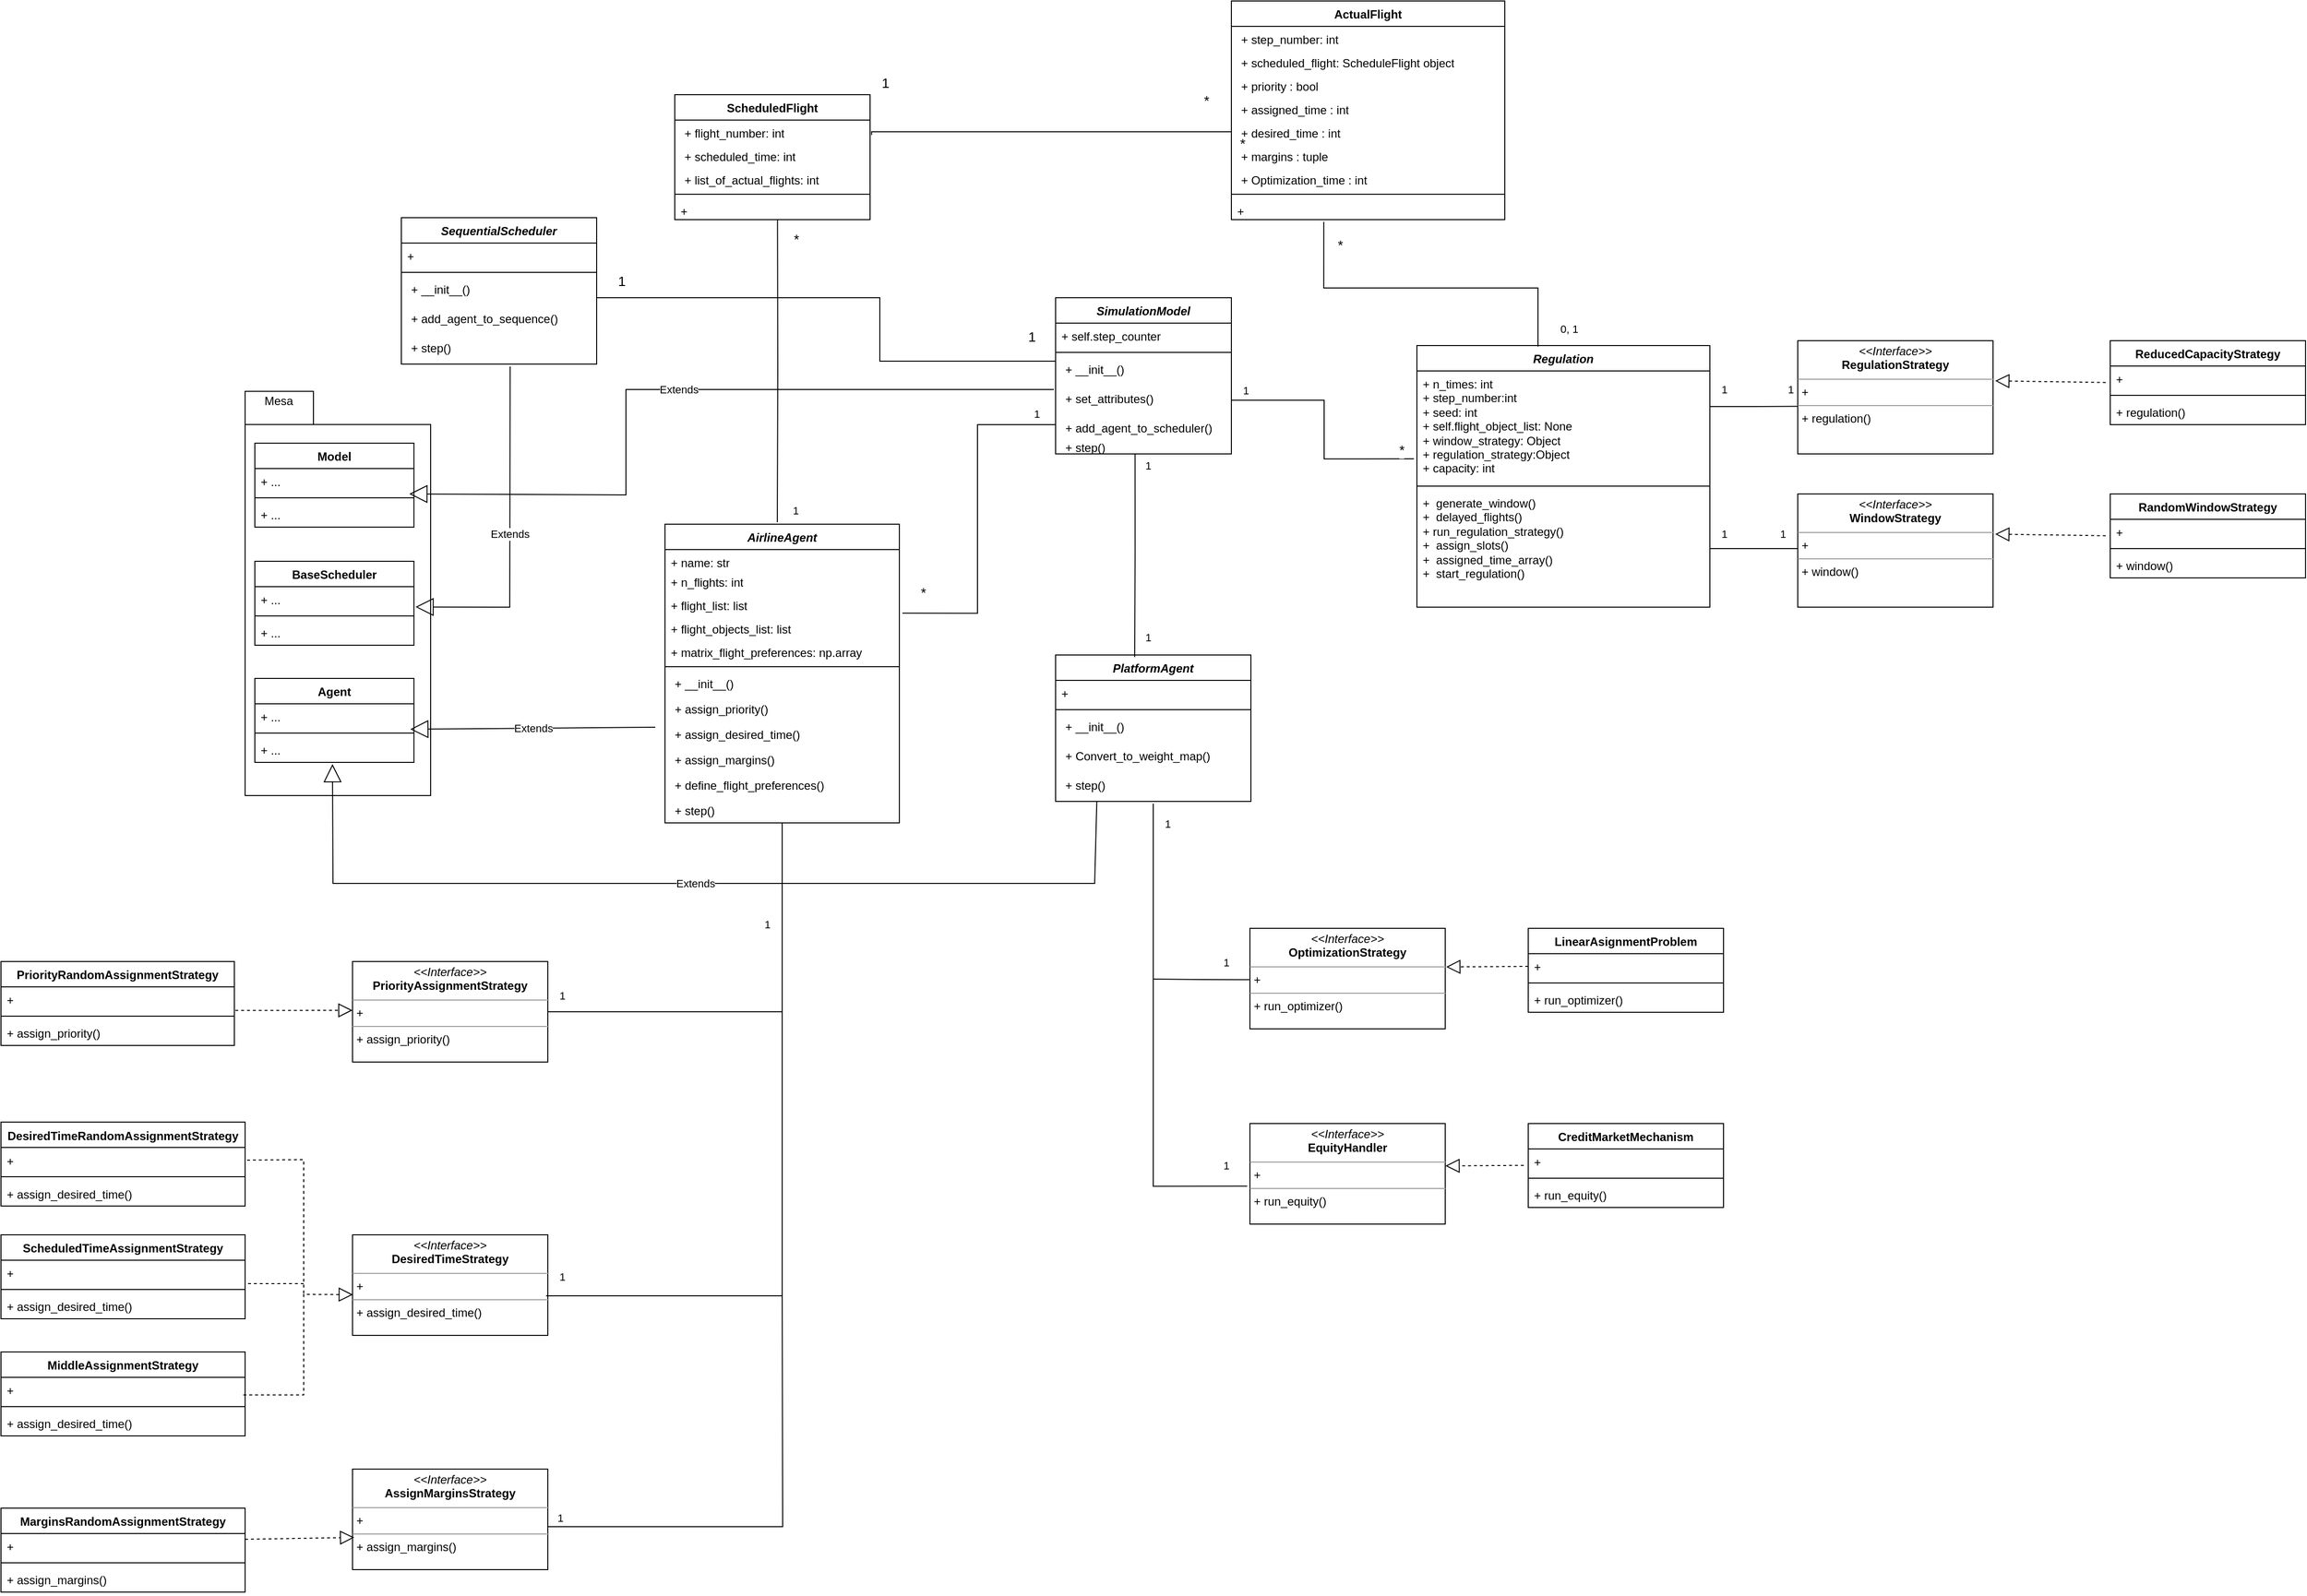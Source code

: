 <mxfile version="23.0.2" type="device">
  <diagram id="q37sASlNsruCC2sS7Z7u" name="Complete">
    <mxGraphModel dx="2196" dy="2396" grid="1" gridSize="10" guides="1" tooltips="1" connect="1" arrows="1" fold="1" page="1" pageScale="1" pageWidth="850" pageHeight="1100" math="0" shadow="0">
      <root>
        <mxCell id="0" />
        <mxCell id="1" parent="0" />
        <mxCell id="_Q7EDYe8l2YMMLg8C3C3-1" value="" style="group" parent="1" vertex="1" connectable="0">
          <mxGeometry x="690" y="170" width="600" height="713" as="geometry" />
        </mxCell>
        <mxCell id="_Q7EDYe8l2YMMLg8C3C3-2" value="" style="shape=folder;fontStyle=1;spacingTop=10;tabWidth=70;tabHeight=34;tabPosition=left;html=1;whiteSpace=wrap;" parent="_Q7EDYe8l2YMMLg8C3C3-1" vertex="1">
          <mxGeometry y="5.88" width="190" height="414.12" as="geometry" />
        </mxCell>
        <mxCell id="_Q7EDYe8l2YMMLg8C3C3-3" value="Mesa" style="text;strokeColor=none;align=center;fillColor=none;html=1;verticalAlign=middle;whiteSpace=wrap;rounded=0;" parent="_Q7EDYe8l2YMMLg8C3C3-1" vertex="1">
          <mxGeometry x="4.073" width="61.091" height="32.631" as="geometry" />
        </mxCell>
        <mxCell id="_Q7EDYe8l2YMMLg8C3C3-4" value="Model" style="swimlane;fontStyle=1;align=center;verticalAlign=top;childLayout=stackLayout;horizontal=1;startSize=26;horizontalStack=0;resizeParent=1;resizeParentMax=0;resizeLast=0;collapsible=1;marginBottom=0;whiteSpace=wrap;html=1;" parent="_Q7EDYe8l2YMMLg8C3C3-1" vertex="1">
          <mxGeometry x="9.971" y="59" width="162.909" height="86" as="geometry" />
        </mxCell>
        <mxCell id="_Q7EDYe8l2YMMLg8C3C3-5" value="+ ..." style="text;strokeColor=none;fillColor=none;align=left;verticalAlign=top;spacingLeft=4;spacingRight=4;overflow=hidden;rotatable=0;points=[[0,0.5],[1,0.5]];portConstraint=eastwest;whiteSpace=wrap;html=1;" parent="_Q7EDYe8l2YMMLg8C3C3-4" vertex="1">
          <mxGeometry y="26" width="162.909" height="26" as="geometry" />
        </mxCell>
        <mxCell id="_Q7EDYe8l2YMMLg8C3C3-6" value="" style="line;strokeWidth=1;fillColor=none;align=left;verticalAlign=middle;spacingTop=-1;spacingLeft=3;spacingRight=3;rotatable=0;labelPosition=right;points=[];portConstraint=eastwest;strokeColor=inherit;" parent="_Q7EDYe8l2YMMLg8C3C3-4" vertex="1">
          <mxGeometry y="52" width="162.909" height="8" as="geometry" />
        </mxCell>
        <mxCell id="_Q7EDYe8l2YMMLg8C3C3-7" value="+ ..." style="text;strokeColor=none;fillColor=none;align=left;verticalAlign=top;spacingLeft=4;spacingRight=4;overflow=hidden;rotatable=0;points=[[0,0.5],[1,0.5]];portConstraint=eastwest;whiteSpace=wrap;html=1;" parent="_Q7EDYe8l2YMMLg8C3C3-4" vertex="1">
          <mxGeometry y="60" width="162.909" height="26" as="geometry" />
        </mxCell>
        <mxCell id="_Q7EDYe8l2YMMLg8C3C3-8" value="BaseScheduler" style="swimlane;fontStyle=1;align=center;verticalAlign=top;childLayout=stackLayout;horizontal=1;startSize=26;horizontalStack=0;resizeParent=1;resizeParentMax=0;resizeLast=0;collapsible=1;marginBottom=0;whiteSpace=wrap;html=1;" parent="_Q7EDYe8l2YMMLg8C3C3-1" vertex="1">
          <mxGeometry x="9.971" y="180" width="162.909" height="86" as="geometry" />
        </mxCell>
        <mxCell id="_Q7EDYe8l2YMMLg8C3C3-9" value="+ ..." style="text;strokeColor=none;fillColor=none;align=left;verticalAlign=top;spacingLeft=4;spacingRight=4;overflow=hidden;rotatable=0;points=[[0,0.5],[1,0.5]];portConstraint=eastwest;whiteSpace=wrap;html=1;" parent="_Q7EDYe8l2YMMLg8C3C3-8" vertex="1">
          <mxGeometry y="26" width="162.909" height="26" as="geometry" />
        </mxCell>
        <mxCell id="_Q7EDYe8l2YMMLg8C3C3-10" value="" style="line;strokeWidth=1;fillColor=none;align=left;verticalAlign=middle;spacingTop=-1;spacingLeft=3;spacingRight=3;rotatable=0;labelPosition=right;points=[];portConstraint=eastwest;strokeColor=inherit;" parent="_Q7EDYe8l2YMMLg8C3C3-8" vertex="1">
          <mxGeometry y="52" width="162.909" height="8" as="geometry" />
        </mxCell>
        <mxCell id="_Q7EDYe8l2YMMLg8C3C3-11" value="+ ..." style="text;strokeColor=none;fillColor=none;align=left;verticalAlign=top;spacingLeft=4;spacingRight=4;overflow=hidden;rotatable=0;points=[[0,0.5],[1,0.5]];portConstraint=eastwest;whiteSpace=wrap;html=1;" parent="_Q7EDYe8l2YMMLg8C3C3-8" vertex="1">
          <mxGeometry y="60" width="162.909" height="26" as="geometry" />
        </mxCell>
        <mxCell id="_Q7EDYe8l2YMMLg8C3C3-12" value="Agent" style="swimlane;fontStyle=1;align=center;verticalAlign=top;childLayout=stackLayout;horizontal=1;startSize=26;horizontalStack=0;resizeParent=1;resizeParentMax=0;resizeLast=0;collapsible=1;marginBottom=0;whiteSpace=wrap;html=1;" parent="_Q7EDYe8l2YMMLg8C3C3-1" vertex="1">
          <mxGeometry x="9.971" y="300" width="162.909" height="86" as="geometry" />
        </mxCell>
        <mxCell id="_Q7EDYe8l2YMMLg8C3C3-13" value="+ ..." style="text;strokeColor=none;fillColor=none;align=left;verticalAlign=top;spacingLeft=4;spacingRight=4;overflow=hidden;rotatable=0;points=[[0,0.5],[1,0.5]];portConstraint=eastwest;whiteSpace=wrap;html=1;" parent="_Q7EDYe8l2YMMLg8C3C3-12" vertex="1">
          <mxGeometry y="26" width="162.909" height="26" as="geometry" />
        </mxCell>
        <mxCell id="_Q7EDYe8l2YMMLg8C3C3-14" value="" style="line;strokeWidth=1;fillColor=none;align=left;verticalAlign=middle;spacingTop=-1;spacingLeft=3;spacingRight=3;rotatable=0;labelPosition=right;points=[];portConstraint=eastwest;strokeColor=inherit;" parent="_Q7EDYe8l2YMMLg8C3C3-12" vertex="1">
          <mxGeometry y="52" width="162.909" height="8" as="geometry" />
        </mxCell>
        <mxCell id="_Q7EDYe8l2YMMLg8C3C3-15" value="+ ..." style="text;strokeColor=none;fillColor=none;align=left;verticalAlign=top;spacingLeft=4;spacingRight=4;overflow=hidden;rotatable=0;points=[[0,0.5],[1,0.5]];portConstraint=eastwest;whiteSpace=wrap;html=1;" parent="_Q7EDYe8l2YMMLg8C3C3-12" vertex="1">
          <mxGeometry y="60" width="162.909" height="26" as="geometry" />
        </mxCell>
        <mxCell id="_Q7EDYe8l2YMMLg8C3C3-16" value="&lt;i style=&quot;border-color: var(--border-color); font-weight: 400;&quot;&gt;&lt;b style=&quot;border-color: var(--border-color);&quot;&gt;AirlineAgent&lt;/b&gt;&lt;/i&gt;" style="swimlane;fontStyle=1;align=center;verticalAlign=top;childLayout=stackLayout;horizontal=1;startSize=26;horizontalStack=0;resizeParent=1;resizeParentMax=0;resizeLast=0;collapsible=1;marginBottom=0;whiteSpace=wrap;html=1;" parent="_Q7EDYe8l2YMMLg8C3C3-1" vertex="1">
          <mxGeometry x="430" y="142" width="240" height="306" as="geometry" />
        </mxCell>
        <mxCell id="_Q7EDYe8l2YMMLg8C3C3-17" value="+ name: str&lt;span style=&quot;&quot;&gt;&lt;br&gt;&lt;br&gt;&lt;/span&gt;" style="text;strokeColor=none;fillColor=none;align=left;verticalAlign=top;spacingLeft=4;spacingRight=4;overflow=hidden;rotatable=0;points=[[0,0.5],[1,0.5]];portConstraint=eastwest;whiteSpace=wrap;html=1;" parent="_Q7EDYe8l2YMMLg8C3C3-16" vertex="1">
          <mxGeometry y="26" width="240" height="20" as="geometry" />
        </mxCell>
        <mxCell id="_Q7EDYe8l2YMMLg8C3C3-18" value="+ n_flights: int&lt;span style=&quot;&quot;&gt;&lt;br&gt;&lt;br&gt;&lt;/span&gt;" style="text;strokeColor=none;fillColor=none;align=left;verticalAlign=top;spacingLeft=4;spacingRight=4;overflow=hidden;rotatable=0;points=[[0,0.5],[1,0.5]];portConstraint=eastwest;whiteSpace=wrap;html=1;" parent="_Q7EDYe8l2YMMLg8C3C3-16" vertex="1">
          <mxGeometry y="46" width="240" height="24" as="geometry" />
        </mxCell>
        <mxCell id="_Q7EDYe8l2YMMLg8C3C3-19" value="+ flight_list: list&lt;span style=&quot;&quot;&gt;&lt;br&gt;&lt;br&gt;&lt;/span&gt;" style="text;strokeColor=none;fillColor=none;align=left;verticalAlign=top;spacingLeft=4;spacingRight=4;overflow=hidden;rotatable=0;points=[[0,0.5],[1,0.5]];portConstraint=eastwest;whiteSpace=wrap;html=1;" parent="_Q7EDYe8l2YMMLg8C3C3-16" vertex="1">
          <mxGeometry y="70" width="240" height="24" as="geometry" />
        </mxCell>
        <mxCell id="_Q7EDYe8l2YMMLg8C3C3-20" value="+ flight_objects_list: list&lt;span style=&quot;&quot;&gt;&lt;br&gt;&lt;br&gt;&lt;/span&gt;" style="text;strokeColor=none;fillColor=none;align=left;verticalAlign=top;spacingLeft=4;spacingRight=4;overflow=hidden;rotatable=0;points=[[0,0.5],[1,0.5]];portConstraint=eastwest;whiteSpace=wrap;html=1;" parent="_Q7EDYe8l2YMMLg8C3C3-16" vertex="1">
          <mxGeometry y="94" width="240" height="24" as="geometry" />
        </mxCell>
        <mxCell id="_Q7EDYe8l2YMMLg8C3C3-21" value="+ matrix_flight_preferences: np.array&lt;span style=&quot;&quot;&gt;&lt;br&gt;&lt;br&gt;&lt;/span&gt;" style="text;strokeColor=none;fillColor=none;align=left;verticalAlign=top;spacingLeft=4;spacingRight=4;overflow=hidden;rotatable=0;points=[[0,0.5],[1,0.5]];portConstraint=eastwest;whiteSpace=wrap;html=1;" parent="_Q7EDYe8l2YMMLg8C3C3-16" vertex="1">
          <mxGeometry y="118" width="240" height="24" as="geometry" />
        </mxCell>
        <mxCell id="_Q7EDYe8l2YMMLg8C3C3-22" value="" style="line;strokeWidth=1;fillColor=none;align=left;verticalAlign=middle;spacingTop=-1;spacingLeft=3;spacingRight=3;rotatable=0;labelPosition=right;points=[];portConstraint=eastwest;strokeColor=inherit;" parent="_Q7EDYe8l2YMMLg8C3C3-16" vertex="1">
          <mxGeometry y="142" width="240" height="8" as="geometry" />
        </mxCell>
        <mxCell id="_Q7EDYe8l2YMMLg8C3C3-23" value="&lt;p style=&quot;border-color: var(--border-color); margin: 0px 0px 0px 4px;&quot;&gt;+ __init__()&lt;/p&gt;" style="text;strokeColor=none;fillColor=none;align=left;verticalAlign=top;spacingLeft=4;spacingRight=4;overflow=hidden;rotatable=0;points=[[0,0.5],[1,0.5]];portConstraint=eastwest;whiteSpace=wrap;html=1;" parent="_Q7EDYe8l2YMMLg8C3C3-16" vertex="1">
          <mxGeometry y="150" width="240" height="26" as="geometry" />
        </mxCell>
        <mxCell id="_Q7EDYe8l2YMMLg8C3C3-24" value="&lt;p style=&quot;border-color: var(--border-color); margin: 0px 0px 0px 4px;&quot;&gt;+ assign_priority()&lt;/p&gt;" style="text;strokeColor=none;fillColor=none;align=left;verticalAlign=top;spacingLeft=4;spacingRight=4;overflow=hidden;rotatable=0;points=[[0,0.5],[1,0.5]];portConstraint=eastwest;whiteSpace=wrap;html=1;" parent="_Q7EDYe8l2YMMLg8C3C3-16" vertex="1">
          <mxGeometry y="176" width="240" height="26" as="geometry" />
        </mxCell>
        <mxCell id="_Q7EDYe8l2YMMLg8C3C3-25" value="&lt;p style=&quot;border-color: var(--border-color); margin: 0px 0px 0px 4px;&quot;&gt;+ assign_desired_time()&lt;/p&gt;" style="text;strokeColor=none;fillColor=none;align=left;verticalAlign=top;spacingLeft=4;spacingRight=4;overflow=hidden;rotatable=0;points=[[0,0.5],[1,0.5]];portConstraint=eastwest;whiteSpace=wrap;html=1;" parent="_Q7EDYe8l2YMMLg8C3C3-16" vertex="1">
          <mxGeometry y="202" width="240" height="26" as="geometry" />
        </mxCell>
        <mxCell id="_Q7EDYe8l2YMMLg8C3C3-26" value="&lt;p style=&quot;border-color: var(--border-color); margin: 0px 0px 0px 4px;&quot;&gt;+ assign_margins()&lt;/p&gt;" style="text;strokeColor=none;fillColor=none;align=left;verticalAlign=top;spacingLeft=4;spacingRight=4;overflow=hidden;rotatable=0;points=[[0,0.5],[1,0.5]];portConstraint=eastwest;whiteSpace=wrap;html=1;" parent="_Q7EDYe8l2YMMLg8C3C3-16" vertex="1">
          <mxGeometry y="228" width="240" height="26" as="geometry" />
        </mxCell>
        <mxCell id="_Q7EDYe8l2YMMLg8C3C3-27" value="&lt;p style=&quot;border-color: var(--border-color); margin: 0px 0px 0px 4px;&quot;&gt;+ define_flight_preferences()&lt;/p&gt;" style="text;strokeColor=none;fillColor=none;align=left;verticalAlign=top;spacingLeft=4;spacingRight=4;overflow=hidden;rotatable=0;points=[[0,0.5],[1,0.5]];portConstraint=eastwest;whiteSpace=wrap;html=1;" parent="_Q7EDYe8l2YMMLg8C3C3-16" vertex="1">
          <mxGeometry y="254" width="240" height="26" as="geometry" />
        </mxCell>
        <mxCell id="_Q7EDYe8l2YMMLg8C3C3-28" value="&lt;p style=&quot;border-color: var(--border-color); margin: 0px 0px 0px 4px;&quot;&gt;+ step()&lt;/p&gt;" style="text;strokeColor=none;fillColor=none;align=left;verticalAlign=top;spacingLeft=4;spacingRight=4;overflow=hidden;rotatable=0;points=[[0,0.5],[1,0.5]];portConstraint=eastwest;whiteSpace=wrap;html=1;" parent="_Q7EDYe8l2YMMLg8C3C3-16" vertex="1">
          <mxGeometry y="280" width="240" height="26" as="geometry" />
        </mxCell>
        <mxCell id="_Q7EDYe8l2YMMLg8C3C3-29" value="&lt;p style=&quot;margin:0px;margin-top:4px;text-align:center;&quot;&gt;&lt;i&gt;&amp;lt;&amp;lt;Interface&amp;gt;&amp;gt;&lt;/i&gt;&lt;br&gt;&lt;b&gt;PriorityAssignmentStrategy&lt;br&gt;&lt;/b&gt;&lt;/p&gt;&lt;hr size=&quot;1&quot;&gt;&lt;p style=&quot;margin:0px;margin-left:4px;&quot;&gt;+&amp;nbsp;&lt;br&gt;&lt;/p&gt;&lt;hr size=&quot;1&quot;&gt;&lt;p style=&quot;margin:0px;margin-left:4px;&quot;&gt;+ assign_priority()&lt;br&gt;&lt;/p&gt;" style="verticalAlign=top;align=left;overflow=fill;fontSize=12;fontFamily=Helvetica;html=1;whiteSpace=wrap;" parent="_Q7EDYe8l2YMMLg8C3C3-1" vertex="1">
          <mxGeometry x="110" y="590" width="200" height="103" as="geometry" />
        </mxCell>
        <mxCell id="_Q7EDYe8l2YMMLg8C3C3-30" value="" style="endArrow=none;endFill=0;html=1;edgeStyle=orthogonalEdgeStyle;align=left;verticalAlign=top;rounded=0;exitX=1;exitY=0.5;exitDx=0;exitDy=0;entryX=0.5;entryY=1;entryDx=0;entryDy=0;" parent="_Q7EDYe8l2YMMLg8C3C3-1" source="_Q7EDYe8l2YMMLg8C3C3-29" target="_Q7EDYe8l2YMMLg8C3C3-16" edge="1">
          <mxGeometry x="-1" relative="1" as="geometry">
            <mxPoint x="400" y="660" as="sourcePoint" />
            <mxPoint x="550" y="541" as="targetPoint" />
            <Array as="points">
              <mxPoint x="550" y="641" />
            </Array>
          </mxGeometry>
        </mxCell>
        <mxCell id="_Q7EDYe8l2YMMLg8C3C3-31" value="1" style="edgeLabel;resizable=0;html=1;align=left;verticalAlign=bottom;" parent="_Q7EDYe8l2YMMLg8C3C3-30" connectable="0" vertex="1">
          <mxGeometry x="-1" relative="1" as="geometry">
            <mxPoint x="10" y="-8" as="offset" />
          </mxGeometry>
        </mxCell>
        <mxCell id="_Q7EDYe8l2YMMLg8C3C3-32" value="1" style="edgeLabel;resizable=0;html=1;align=left;verticalAlign=bottom;" parent="_Q7EDYe8l2YMMLg8C3C3-1" connectable="0" vertex="1">
          <mxGeometry x="530" y="560.0" as="geometry" />
        </mxCell>
        <mxCell id="_Q7EDYe8l2YMMLg8C3C3-33" value="" style="endArrow=block;dashed=1;endFill=0;endSize=12;html=1;rounded=0;exitX=1.004;exitY=0.929;exitDx=0;exitDy=0;exitPerimeter=0;entryX=0;entryY=0.5;entryDx=0;entryDy=0;" parent="_Q7EDYe8l2YMMLg8C3C3-1" source="_Q7EDYe8l2YMMLg8C3C3-97" edge="1">
          <mxGeometry width="160" relative="1" as="geometry">
            <mxPoint x="-1.75" y="641.916" as="sourcePoint" />
            <mxPoint x="110" y="640" as="targetPoint" />
          </mxGeometry>
        </mxCell>
        <mxCell id="_Q7EDYe8l2YMMLg8C3C3-34" value="Extends" style="endArrow=block;endSize=16;endFill=0;html=1;rounded=0;entryX=0.977;entryY=1.002;entryDx=0;entryDy=0;entryPerimeter=0;" parent="_Q7EDYe8l2YMMLg8C3C3-1" target="_Q7EDYe8l2YMMLg8C3C3-13" edge="1">
          <mxGeometry width="160" relative="1" as="geometry">
            <mxPoint x="420" y="350" as="sourcePoint" />
            <mxPoint x="300" y="480" as="targetPoint" />
          </mxGeometry>
        </mxCell>
        <mxCell id="_Q7EDYe8l2YMMLg8C3C3-35" value="ScheduledFlight" style="swimlane;fontStyle=1;align=center;verticalAlign=top;childLayout=stackLayout;horizontal=1;startSize=26;horizontalStack=0;resizeParent=1;resizeParentMax=0;resizeLast=0;collapsible=1;marginBottom=0;whiteSpace=wrap;html=1;" parent="1" vertex="1">
          <mxGeometry x="1130" y="-128" width="200" height="128" as="geometry">
            <mxRectangle x="1021" y="180" width="70" height="30" as="alternateBounds" />
          </mxGeometry>
        </mxCell>
        <mxCell id="_Q7EDYe8l2YMMLg8C3C3-36" value="&lt;p style=&quot;border-color: var(--border-color); margin: 0px 0px 0px 4px;&quot;&gt;+ flight_number: int&lt;br style=&quot;border-color: var(--border-color);&quot;&gt;&lt;br&gt;&lt;/p&gt;" style="text;strokeColor=none;fillColor=none;align=left;verticalAlign=top;spacingLeft=4;spacingRight=4;overflow=hidden;rotatable=0;points=[[0,0.5],[1,0.5]];portConstraint=eastwest;whiteSpace=wrap;html=1;" parent="_Q7EDYe8l2YMMLg8C3C3-35" vertex="1">
          <mxGeometry y="26" width="200" height="24" as="geometry" />
        </mxCell>
        <mxCell id="_y0UdEmhyW5G_1v9WkD6-2" value="&lt;p style=&quot;border-color: var(--border-color); margin: 0px 0px 0px 4px;&quot;&gt;+ scheduled_time: int&lt;/p&gt;" style="text;strokeColor=none;fillColor=none;align=left;verticalAlign=top;spacingLeft=4;spacingRight=4;overflow=hidden;rotatable=0;points=[[0,0.5],[1,0.5]];portConstraint=eastwest;whiteSpace=wrap;html=1;" vertex="1" parent="_Q7EDYe8l2YMMLg8C3C3-35">
          <mxGeometry y="50" width="200" height="24" as="geometry" />
        </mxCell>
        <mxCell id="_Q7EDYe8l2YMMLg8C3C3-37" value="&lt;p style=&quot;border-color: var(--border-color); margin: 0px 0px 0px 4px;&quot;&gt;+&amp;nbsp;list_of_actual_flights&lt;span style=&quot;background-color: initial;&quot;&gt;: int&lt;/span&gt;&lt;/p&gt;" style="text;strokeColor=none;fillColor=none;align=left;verticalAlign=top;spacingLeft=4;spacingRight=4;overflow=hidden;rotatable=0;points=[[0,0.5],[1,0.5]];portConstraint=eastwest;whiteSpace=wrap;html=1;" parent="_Q7EDYe8l2YMMLg8C3C3-35" vertex="1">
          <mxGeometry y="74" width="200" height="24" as="geometry" />
        </mxCell>
        <mxCell id="_Q7EDYe8l2YMMLg8C3C3-38" value="" style="line;strokeWidth=1;fillColor=none;align=left;verticalAlign=middle;spacingTop=-1;spacingLeft=3;spacingRight=3;rotatable=0;labelPosition=right;points=[];portConstraint=eastwest;strokeColor=inherit;" parent="_Q7EDYe8l2YMMLg8C3C3-35" vertex="1">
          <mxGeometry y="98" width="200" height="8" as="geometry" />
        </mxCell>
        <mxCell id="_Q7EDYe8l2YMMLg8C3C3-39" value="+&amp;nbsp;" style="text;strokeColor=none;fillColor=none;align=left;verticalAlign=top;spacingLeft=4;spacingRight=4;overflow=hidden;rotatable=0;points=[[0,0.5],[1,0.5]];portConstraint=eastwest;whiteSpace=wrap;html=1;" parent="_Q7EDYe8l2YMMLg8C3C3-35" vertex="1">
          <mxGeometry y="106" width="200" height="22" as="geometry" />
        </mxCell>
        <mxCell id="_Q7EDYe8l2YMMLg8C3C3-49" value="ReducedCapacityStrategy" style="swimlane;fontStyle=1;align=center;verticalAlign=top;childLayout=stackLayout;horizontal=1;startSize=26;horizontalStack=0;resizeParent=1;resizeParentMax=0;resizeLast=0;collapsible=1;marginBottom=0;whiteSpace=wrap;html=1;" parent="1" vertex="1">
          <mxGeometry x="2600" y="124" width="200" height="86" as="geometry" />
        </mxCell>
        <mxCell id="_Q7EDYe8l2YMMLg8C3C3-50" value="+&amp;nbsp;" style="text;strokeColor=none;fillColor=none;align=left;verticalAlign=top;spacingLeft=4;spacingRight=4;overflow=hidden;rotatable=0;points=[[0,0.5],[1,0.5]];portConstraint=eastwest;whiteSpace=wrap;html=1;" parent="_Q7EDYe8l2YMMLg8C3C3-49" vertex="1">
          <mxGeometry y="26" width="200" height="26" as="geometry" />
        </mxCell>
        <mxCell id="_Q7EDYe8l2YMMLg8C3C3-51" value="" style="line;strokeWidth=1;fillColor=none;align=left;verticalAlign=middle;spacingTop=-1;spacingLeft=3;spacingRight=3;rotatable=0;labelPosition=right;points=[];portConstraint=eastwest;strokeColor=inherit;" parent="_Q7EDYe8l2YMMLg8C3C3-49" vertex="1">
          <mxGeometry y="52" width="200" height="8" as="geometry" />
        </mxCell>
        <mxCell id="_Q7EDYe8l2YMMLg8C3C3-52" value="+ regulation()" style="text;strokeColor=none;fillColor=none;align=left;verticalAlign=top;spacingLeft=4;spacingRight=4;overflow=hidden;rotatable=0;points=[[0,0.5],[1,0.5]];portConstraint=eastwest;whiteSpace=wrap;html=1;" parent="_Q7EDYe8l2YMMLg8C3C3-49" vertex="1">
          <mxGeometry y="60" width="200" height="26" as="geometry" />
        </mxCell>
        <mxCell id="_Q7EDYe8l2YMMLg8C3C3-58" value="" style="endArrow=block;dashed=1;endFill=0;endSize=12;html=1;rounded=0;exitX=-0.023;exitY=0.647;exitDx=0;exitDy=0;exitPerimeter=0;entryX=1.011;entryY=0.355;entryDx=0;entryDy=0;entryPerimeter=0;" parent="1" source="_Q7EDYe8l2YMMLg8C3C3-50" target="_Q7EDYe8l2YMMLg8C3C3-95" edge="1">
          <mxGeometry width="160" relative="1" as="geometry">
            <mxPoint x="2617" y="186" as="sourcePoint" />
            <mxPoint x="2547" y="225.871" as="targetPoint" />
          </mxGeometry>
        </mxCell>
        <mxCell id="_Q7EDYe8l2YMMLg8C3C3-59" value="&lt;i style=&quot;border-color: var(--border-color);&quot;&gt;Regulation&lt;/i&gt;" style="swimlane;fontStyle=1;align=center;verticalAlign=top;childLayout=stackLayout;horizontal=1;startSize=26;horizontalStack=0;resizeParent=1;resizeParentMax=0;resizeLast=0;collapsible=1;marginBottom=0;whiteSpace=wrap;html=1;" parent="1" vertex="1">
          <mxGeometry x="1890" y="129" width="300" height="268" as="geometry">
            <mxRectangle x="440" y="161" width="180" height="30" as="alternateBounds" />
          </mxGeometry>
        </mxCell>
        <mxCell id="_Q7EDYe8l2YMMLg8C3C3-60" value="+ n_times: int&lt;br&gt;+ step_number:int&lt;br&gt;+ seed: int&lt;br&gt;+ self.flight_object_list: None&lt;br&gt;+ window_strategy: Object&lt;br&gt;+ regulation_strategy:Object&lt;br&gt;+ capacity: int" style="text;strokeColor=none;fillColor=none;align=left;verticalAlign=top;spacingLeft=4;spacingRight=4;overflow=hidden;rotatable=0;points=[[0,0.5],[1,0.5]];portConstraint=eastwest;whiteSpace=wrap;html=1;" parent="_Q7EDYe8l2YMMLg8C3C3-59" vertex="1">
          <mxGeometry y="26" width="300" height="114" as="geometry" />
        </mxCell>
        <mxCell id="_Q7EDYe8l2YMMLg8C3C3-61" value="" style="line;strokeWidth=1;fillColor=none;align=left;verticalAlign=middle;spacingTop=-1;spacingLeft=3;spacingRight=3;rotatable=0;labelPosition=right;points=[];portConstraint=eastwest;strokeColor=inherit;" parent="_Q7EDYe8l2YMMLg8C3C3-59" vertex="1">
          <mxGeometry y="140" width="300" height="8" as="geometry" />
        </mxCell>
        <mxCell id="_Q7EDYe8l2YMMLg8C3C3-62" value="+&amp;nbsp; generate_window()&lt;br&gt;+&amp;nbsp; delayed_flights()&lt;br&gt;+ run_regulation_strategy()&lt;br&gt;+&amp;nbsp; assign_slots()&lt;br&gt;+&amp;nbsp; assigned_time_array()&lt;br&gt;+&amp;nbsp; start_regulation()" style="text;strokeColor=none;fillColor=none;align=left;verticalAlign=top;spacingLeft=4;spacingRight=4;overflow=hidden;rotatable=0;points=[[0,0.5],[1,0.5]];portConstraint=eastwest;whiteSpace=wrap;html=1;" parent="_Q7EDYe8l2YMMLg8C3C3-59" vertex="1">
          <mxGeometry y="148" width="300" height="120" as="geometry" />
        </mxCell>
        <mxCell id="_Q7EDYe8l2YMMLg8C3C3-63" value="&lt;i style=&quot;border-color: var(--border-color);&quot;&gt;SequentialScheduler&lt;/i&gt;" style="swimlane;fontStyle=1;align=center;verticalAlign=top;childLayout=stackLayout;horizontal=1;startSize=26;horizontalStack=0;resizeParent=1;resizeParentMax=0;resizeLast=0;collapsible=1;marginBottom=0;whiteSpace=wrap;html=1;" parent="1" vertex="1">
          <mxGeometry x="850" y="-2" width="200" height="150" as="geometry" />
        </mxCell>
        <mxCell id="_Q7EDYe8l2YMMLg8C3C3-64" value="+&amp;nbsp;" style="text;strokeColor=none;fillColor=none;align=left;verticalAlign=top;spacingLeft=4;spacingRight=4;overflow=hidden;rotatable=0;points=[[0,0.5],[1,0.5]];portConstraint=eastwest;whiteSpace=wrap;html=1;" parent="_Q7EDYe8l2YMMLg8C3C3-63" vertex="1">
          <mxGeometry y="26" width="200" height="26" as="geometry" />
        </mxCell>
        <mxCell id="_Q7EDYe8l2YMMLg8C3C3-65" value="" style="line;strokeWidth=1;fillColor=none;align=left;verticalAlign=middle;spacingTop=-1;spacingLeft=3;spacingRight=3;rotatable=0;labelPosition=right;points=[];portConstraint=eastwest;strokeColor=inherit;" parent="_Q7EDYe8l2YMMLg8C3C3-63" vertex="1">
          <mxGeometry y="52" width="200" height="8" as="geometry" />
        </mxCell>
        <mxCell id="_Q7EDYe8l2YMMLg8C3C3-66" value="&lt;p style=&quot;border-color: var(--border-color); margin: 0px 0px 0px 4px;&quot;&gt;+ __init__()&lt;/p&gt;" style="text;strokeColor=none;fillColor=none;align=left;verticalAlign=top;spacingLeft=4;spacingRight=4;overflow=hidden;rotatable=0;points=[[0,0.5],[1,0.5]];portConstraint=eastwest;whiteSpace=wrap;html=1;" parent="_Q7EDYe8l2YMMLg8C3C3-63" vertex="1">
          <mxGeometry y="60" width="200" height="30" as="geometry" />
        </mxCell>
        <mxCell id="_Q7EDYe8l2YMMLg8C3C3-67" value="&lt;p style=&quot;border-color: var(--border-color); margin: 0px 0px 0px 4px;&quot;&gt;+ add_agent_to_sequence()&lt;/p&gt;&lt;p style=&quot;border-color: var(--border-color); margin: 0px 0px 0px 4px;&quot;&gt;&lt;br&gt;&lt;/p&gt;" style="text;strokeColor=none;fillColor=none;align=left;verticalAlign=top;spacingLeft=4;spacingRight=4;overflow=hidden;rotatable=0;points=[[0,0.5],[1,0.5]];portConstraint=eastwest;whiteSpace=wrap;html=1;" parent="_Q7EDYe8l2YMMLg8C3C3-63" vertex="1">
          <mxGeometry y="90" width="200" height="30" as="geometry" />
        </mxCell>
        <mxCell id="_Q7EDYe8l2YMMLg8C3C3-68" value="&lt;p style=&quot;border-color: var(--border-color); margin: 0px 0px 0px 4px;&quot;&gt;+ step()&lt;/p&gt;&lt;p style=&quot;border-color: var(--border-color); margin: 0px 0px 0px 4px;&quot;&gt;&lt;br&gt;&lt;/p&gt;" style="text;strokeColor=none;fillColor=none;align=left;verticalAlign=top;spacingLeft=4;spacingRight=4;overflow=hidden;rotatable=0;points=[[0,0.5],[1,0.5]];portConstraint=eastwest;whiteSpace=wrap;html=1;" parent="_Q7EDYe8l2YMMLg8C3C3-63" vertex="1">
          <mxGeometry y="120" width="200" height="30" as="geometry" />
        </mxCell>
        <mxCell id="_Q7EDYe8l2YMMLg8C3C3-69" value="LinearAsignmentProblem" style="swimlane;fontStyle=1;align=center;verticalAlign=top;childLayout=stackLayout;horizontal=1;startSize=26;horizontalStack=0;resizeParent=1;resizeParentMax=0;resizeLast=0;collapsible=1;marginBottom=0;whiteSpace=wrap;html=1;" parent="1" vertex="1">
          <mxGeometry x="2004" y="726" width="200" height="86" as="geometry" />
        </mxCell>
        <mxCell id="_Q7EDYe8l2YMMLg8C3C3-70" value="+&amp;nbsp;" style="text;strokeColor=none;fillColor=none;align=left;verticalAlign=top;spacingLeft=4;spacingRight=4;overflow=hidden;rotatable=0;points=[[0,0.5],[1,0.5]];portConstraint=eastwest;whiteSpace=wrap;html=1;" parent="_Q7EDYe8l2YMMLg8C3C3-69" vertex="1">
          <mxGeometry y="26" width="200" height="26" as="geometry" />
        </mxCell>
        <mxCell id="_Q7EDYe8l2YMMLg8C3C3-71" value="" style="line;strokeWidth=1;fillColor=none;align=left;verticalAlign=middle;spacingTop=-1;spacingLeft=3;spacingRight=3;rotatable=0;labelPosition=right;points=[];portConstraint=eastwest;strokeColor=inherit;" parent="_Q7EDYe8l2YMMLg8C3C3-69" vertex="1">
          <mxGeometry y="52" width="200" height="8" as="geometry" />
        </mxCell>
        <mxCell id="_Q7EDYe8l2YMMLg8C3C3-72" value="+ run_optimizer()" style="text;strokeColor=none;fillColor=none;align=left;verticalAlign=top;spacingLeft=4;spacingRight=4;overflow=hidden;rotatable=0;points=[[0,0.5],[1,0.5]];portConstraint=eastwest;whiteSpace=wrap;html=1;" parent="_Q7EDYe8l2YMMLg8C3C3-69" vertex="1">
          <mxGeometry y="60" width="200" height="26" as="geometry" />
        </mxCell>
        <mxCell id="_Q7EDYe8l2YMMLg8C3C3-73" value="" style="endArrow=block;dashed=1;endFill=0;endSize=12;html=1;rounded=0;exitX=0;exitY=0.5;exitDx=0;exitDy=0;entryX=1.005;entryY=0.384;entryDx=0;entryDy=0;entryPerimeter=0;" parent="1" source="_Q7EDYe8l2YMMLg8C3C3-70" target="_Q7EDYe8l2YMMLg8C3C3-92" edge="1">
          <mxGeometry width="160" relative="1" as="geometry">
            <mxPoint x="2308.82" y="942" as="sourcePoint" />
            <mxPoint x="2239" y="896" as="targetPoint" />
          </mxGeometry>
        </mxCell>
        <mxCell id="_Q7EDYe8l2YMMLg8C3C3-74" value="CreditMarketMechanism" style="swimlane;fontStyle=1;align=center;verticalAlign=top;childLayout=stackLayout;horizontal=1;startSize=26;horizontalStack=0;resizeParent=1;resizeParentMax=0;resizeLast=0;collapsible=1;marginBottom=0;whiteSpace=wrap;html=1;" parent="1" vertex="1">
          <mxGeometry x="2004" y="926" width="200" height="86" as="geometry" />
        </mxCell>
        <mxCell id="_Q7EDYe8l2YMMLg8C3C3-75" value="+&amp;nbsp;" style="text;strokeColor=none;fillColor=none;align=left;verticalAlign=top;spacingLeft=4;spacingRight=4;overflow=hidden;rotatable=0;points=[[0,0.5],[1,0.5]];portConstraint=eastwest;whiteSpace=wrap;html=1;" parent="_Q7EDYe8l2YMMLg8C3C3-74" vertex="1">
          <mxGeometry y="26" width="200" height="26" as="geometry" />
        </mxCell>
        <mxCell id="_Q7EDYe8l2YMMLg8C3C3-76" value="" style="line;strokeWidth=1;fillColor=none;align=left;verticalAlign=middle;spacingTop=-1;spacingLeft=3;spacingRight=3;rotatable=0;labelPosition=right;points=[];portConstraint=eastwest;strokeColor=inherit;" parent="_Q7EDYe8l2YMMLg8C3C3-74" vertex="1">
          <mxGeometry y="52" width="200" height="8" as="geometry" />
        </mxCell>
        <mxCell id="_Q7EDYe8l2YMMLg8C3C3-77" value="+ run_equity()" style="text;strokeColor=none;fillColor=none;align=left;verticalAlign=top;spacingLeft=4;spacingRight=4;overflow=hidden;rotatable=0;points=[[0,0.5],[1,0.5]];portConstraint=eastwest;whiteSpace=wrap;html=1;" parent="_Q7EDYe8l2YMMLg8C3C3-74" vertex="1">
          <mxGeometry y="60" width="200" height="26" as="geometry" />
        </mxCell>
        <mxCell id="_Q7EDYe8l2YMMLg8C3C3-78" value="" style="endArrow=block;dashed=1;endFill=0;endSize=12;html=1;rounded=0;exitX=-0.023;exitY=0.647;exitDx=0;exitDy=0;exitPerimeter=0;entryX=1.001;entryY=0.421;entryDx=0;entryDy=0;entryPerimeter=0;" parent="1" source="_Q7EDYe8l2YMMLg8C3C3-75" target="_Q7EDYe8l2YMMLg8C3C3-93" edge="1">
          <mxGeometry width="160" relative="1" as="geometry">
            <mxPoint x="2309.82" y="1182" as="sourcePoint" />
            <mxPoint x="2239.82" y="1221.871" as="targetPoint" />
          </mxGeometry>
        </mxCell>
        <mxCell id="_Q7EDYe8l2YMMLg8C3C3-79" value="&lt;i style=&quot;border-color: var(--border-color); font-weight: 400;&quot;&gt;&lt;b style=&quot;border-color: var(--border-color);&quot;&gt;SimulationModel&lt;/b&gt;&lt;/i&gt;" style="swimlane;fontStyle=1;align=center;verticalAlign=top;childLayout=stackLayout;horizontal=1;startSize=26;horizontalStack=0;resizeParent=1;resizeParentMax=0;resizeLast=0;collapsible=1;marginBottom=0;whiteSpace=wrap;html=1;" parent="1" vertex="1">
          <mxGeometry x="1520" y="80" width="180" height="160" as="geometry" />
        </mxCell>
        <mxCell id="_Q7EDYe8l2YMMLg8C3C3-81" value="+ self.step_counter" style="text;strokeColor=none;fillColor=none;align=left;verticalAlign=top;spacingLeft=4;spacingRight=4;overflow=hidden;rotatable=0;points=[[0,0.5],[1,0.5]];portConstraint=eastwest;whiteSpace=wrap;html=1;" parent="_Q7EDYe8l2YMMLg8C3C3-79" vertex="1">
          <mxGeometry y="26" width="180" height="26" as="geometry" />
        </mxCell>
        <mxCell id="_Q7EDYe8l2YMMLg8C3C3-82" value="" style="line;strokeWidth=1;fillColor=none;align=left;verticalAlign=middle;spacingTop=-1;spacingLeft=3;spacingRight=3;rotatable=0;labelPosition=right;points=[];portConstraint=eastwest;strokeColor=inherit;" parent="_Q7EDYe8l2YMMLg8C3C3-79" vertex="1">
          <mxGeometry y="52" width="180" height="8" as="geometry" />
        </mxCell>
        <mxCell id="_Q7EDYe8l2YMMLg8C3C3-83" value="&lt;p style=&quot;border-color: var(--border-color); margin: 0px 0px 0px 4px;&quot;&gt;+ __init__()&lt;/p&gt;&lt;p style=&quot;border-color: var(--border-color); margin: 0px 0px 0px 4px;&quot;&gt;&lt;br&gt;&lt;/p&gt;" style="text;strokeColor=none;fillColor=none;align=left;verticalAlign=top;spacingLeft=4;spacingRight=4;overflow=hidden;rotatable=0;points=[[0,0.5],[1,0.5]];portConstraint=eastwest;whiteSpace=wrap;html=1;" parent="_Q7EDYe8l2YMMLg8C3C3-79" vertex="1">
          <mxGeometry y="60" width="180" height="30" as="geometry" />
        </mxCell>
        <mxCell id="_Q7EDYe8l2YMMLg8C3C3-84" value="&lt;p style=&quot;border-color: var(--border-color); margin: 0px 0px 0px 4px;&quot;&gt;&lt;span style=&quot;background-color: initial;&quot;&gt;+ set_attributes()&lt;/span&gt;&lt;br&gt;&lt;/p&gt;&lt;p style=&quot;border-color: var(--border-color); margin: 0px 0px 0px 4px;&quot;&gt;&lt;br&gt;&lt;/p&gt;" style="text;strokeColor=none;fillColor=none;align=left;verticalAlign=top;spacingLeft=4;spacingRight=4;overflow=hidden;rotatable=0;points=[[0,0.5],[1,0.5]];portConstraint=eastwest;whiteSpace=wrap;html=1;" parent="_Q7EDYe8l2YMMLg8C3C3-79" vertex="1">
          <mxGeometry y="90" width="180" height="30" as="geometry" />
        </mxCell>
        <mxCell id="_Q7EDYe8l2YMMLg8C3C3-90" value="&lt;p style=&quot;border-color: var(--border-color); margin: 0px 0px 0px 4px;&quot;&gt;+ add_agent_to_scheduler()&lt;/p&gt;" style="text;strokeColor=none;fillColor=none;align=left;verticalAlign=top;spacingLeft=4;spacingRight=4;overflow=hidden;rotatable=0;points=[[0,0.5],[1,0.5]];portConstraint=eastwest;whiteSpace=wrap;html=1;" parent="_Q7EDYe8l2YMMLg8C3C3-79" vertex="1">
          <mxGeometry y="120" width="180" height="20" as="geometry" />
        </mxCell>
        <mxCell id="_Q7EDYe8l2YMMLg8C3C3-91" value="&lt;p style=&quot;border-color: var(--border-color); margin: 0px 0px 0px 4px;&quot;&gt;&lt;span style=&quot;background-color: initial;&quot;&gt;+&amp;nbsp;step()&lt;/span&gt;&lt;br&gt;&lt;/p&gt;" style="text;strokeColor=none;fillColor=none;align=left;verticalAlign=top;spacingLeft=4;spacingRight=4;overflow=hidden;rotatable=0;points=[[0,0.5],[1,0.5]];portConstraint=eastwest;whiteSpace=wrap;html=1;" parent="_Q7EDYe8l2YMMLg8C3C3-79" vertex="1">
          <mxGeometry y="140" width="180" height="20" as="geometry" />
        </mxCell>
        <mxCell id="_Q7EDYe8l2YMMLg8C3C3-92" value="&lt;p style=&quot;margin:0px;margin-top:4px;text-align:center;&quot;&gt;&lt;i&gt;&amp;lt;&amp;lt;Interface&amp;gt;&amp;gt;&lt;/i&gt;&lt;br&gt;&lt;b&gt;OptimizationStrategy&lt;br&gt;&lt;/b&gt;&lt;/p&gt;&lt;hr size=&quot;1&quot;&gt;&lt;p style=&quot;margin:0px;margin-left:4px;&quot;&gt;+&amp;nbsp;&lt;br&gt;&lt;/p&gt;&lt;hr size=&quot;1&quot;&gt;&lt;p style=&quot;margin:0px;margin-left:4px;&quot;&gt;+ run_optimizer()&lt;br&gt;&lt;/p&gt;" style="verticalAlign=top;align=left;overflow=fill;fontSize=12;fontFamily=Helvetica;html=1;whiteSpace=wrap;" parent="1" vertex="1">
          <mxGeometry x="1719" y="726" width="200" height="103" as="geometry" />
        </mxCell>
        <mxCell id="_Q7EDYe8l2YMMLg8C3C3-93" value="&lt;p style=&quot;margin:0px;margin-top:4px;text-align:center;&quot;&gt;&lt;i&gt;&amp;lt;&amp;lt;Interface&amp;gt;&amp;gt;&lt;/i&gt;&lt;br&gt;&lt;b&gt;EquityHandler&lt;br&gt;&lt;/b&gt;&lt;/p&gt;&lt;hr size=&quot;1&quot;&gt;&lt;p style=&quot;margin:0px;margin-left:4px;&quot;&gt;+&amp;nbsp;&lt;br&gt;&lt;/p&gt;&lt;hr size=&quot;1&quot;&gt;&lt;p style=&quot;margin:0px;margin-left:4px;&quot;&gt;+ run_equity()&lt;br&gt;&lt;/p&gt;" style="verticalAlign=top;align=left;overflow=fill;fontSize=12;fontFamily=Helvetica;html=1;whiteSpace=wrap;" parent="1" vertex="1">
          <mxGeometry x="1719" y="926" width="200" height="103" as="geometry" />
        </mxCell>
        <mxCell id="_Q7EDYe8l2YMMLg8C3C3-95" value="&lt;p style=&quot;margin:0px;margin-top:4px;text-align:center;&quot;&gt;&lt;i&gt;&amp;lt;&amp;lt;Interface&amp;gt;&amp;gt;&lt;/i&gt;&lt;br&gt;&lt;b&gt;RegulationStrategy&lt;br&gt;&lt;/b&gt;&lt;/p&gt;&lt;hr size=&quot;1&quot;&gt;&lt;p style=&quot;margin:0px;margin-left:4px;&quot;&gt;+&amp;nbsp;&lt;br&gt;&lt;/p&gt;&lt;hr size=&quot;1&quot;&gt;&lt;p style=&quot;margin:0px;margin-left:4px;&quot;&gt;+ regulation()&lt;br&gt;&lt;/p&gt;" style="verticalAlign=top;align=left;overflow=fill;fontSize=12;fontFamily=Helvetica;html=1;whiteSpace=wrap;" parent="1" vertex="1">
          <mxGeometry x="2280" y="124" width="200" height="116" as="geometry" />
        </mxCell>
        <mxCell id="_Q7EDYe8l2YMMLg8C3C3-96" value="PriorityRandomAssignmentStrategy" style="swimlane;fontStyle=1;align=center;verticalAlign=top;childLayout=stackLayout;horizontal=1;startSize=26;horizontalStack=0;resizeParent=1;resizeParentMax=0;resizeLast=0;collapsible=1;marginBottom=0;whiteSpace=wrap;html=1;" parent="1" vertex="1">
          <mxGeometry x="440" y="760" width="239" height="86" as="geometry" />
        </mxCell>
        <mxCell id="_Q7EDYe8l2YMMLg8C3C3-97" value="+&amp;nbsp;" style="text;strokeColor=none;fillColor=none;align=left;verticalAlign=top;spacingLeft=4;spacingRight=4;overflow=hidden;rotatable=0;points=[[0,0.5],[1,0.5]];portConstraint=eastwest;whiteSpace=wrap;html=1;" parent="_Q7EDYe8l2YMMLg8C3C3-96" vertex="1">
          <mxGeometry y="26" width="239" height="26" as="geometry" />
        </mxCell>
        <mxCell id="_Q7EDYe8l2YMMLg8C3C3-98" value="" style="line;strokeWidth=1;fillColor=none;align=left;verticalAlign=middle;spacingTop=-1;spacingLeft=3;spacingRight=3;rotatable=0;labelPosition=right;points=[];portConstraint=eastwest;strokeColor=inherit;" parent="_Q7EDYe8l2YMMLg8C3C3-96" vertex="1">
          <mxGeometry y="52" width="239" height="8" as="geometry" />
        </mxCell>
        <mxCell id="_Q7EDYe8l2YMMLg8C3C3-99" value="+ assign_priority()" style="text;strokeColor=none;fillColor=none;align=left;verticalAlign=top;spacingLeft=4;spacingRight=4;overflow=hidden;rotatable=0;points=[[0,0.5],[1,0.5]];portConstraint=eastwest;whiteSpace=wrap;html=1;" parent="_Q7EDYe8l2YMMLg8C3C3-96" vertex="1">
          <mxGeometry y="60" width="239" height="26" as="geometry" />
        </mxCell>
        <mxCell id="_Q7EDYe8l2YMMLg8C3C3-100" value="DesiredTimeRandomAssignmentStrategy" style="swimlane;fontStyle=1;align=center;verticalAlign=top;childLayout=stackLayout;horizontal=1;startSize=26;horizontalStack=0;resizeParent=1;resizeParentMax=0;resizeLast=0;collapsible=1;marginBottom=0;whiteSpace=wrap;html=1;" parent="1" vertex="1">
          <mxGeometry x="440" y="924.5" width="250" height="86" as="geometry" />
        </mxCell>
        <mxCell id="_Q7EDYe8l2YMMLg8C3C3-101" value="+&amp;nbsp;" style="text;strokeColor=none;fillColor=none;align=left;verticalAlign=top;spacingLeft=4;spacingRight=4;overflow=hidden;rotatable=0;points=[[0,0.5],[1,0.5]];portConstraint=eastwest;whiteSpace=wrap;html=1;" parent="_Q7EDYe8l2YMMLg8C3C3-100" vertex="1">
          <mxGeometry y="26" width="250" height="26" as="geometry" />
        </mxCell>
        <mxCell id="_Q7EDYe8l2YMMLg8C3C3-102" value="" style="line;strokeWidth=1;fillColor=none;align=left;verticalAlign=middle;spacingTop=-1;spacingLeft=3;spacingRight=3;rotatable=0;labelPosition=right;points=[];portConstraint=eastwest;strokeColor=inherit;" parent="_Q7EDYe8l2YMMLg8C3C3-100" vertex="1">
          <mxGeometry y="52" width="250" height="8" as="geometry" />
        </mxCell>
        <mxCell id="_Q7EDYe8l2YMMLg8C3C3-103" value="+ assign_desired_time()" style="text;strokeColor=none;fillColor=none;align=left;verticalAlign=top;spacingLeft=4;spacingRight=4;overflow=hidden;rotatable=0;points=[[0,0.5],[1,0.5]];portConstraint=eastwest;whiteSpace=wrap;html=1;" parent="_Q7EDYe8l2YMMLg8C3C3-100" vertex="1">
          <mxGeometry y="60" width="250" height="26" as="geometry" />
        </mxCell>
        <mxCell id="_Q7EDYe8l2YMMLg8C3C3-104" value="&lt;p style=&quot;margin:0px;margin-top:4px;text-align:center;&quot;&gt;&lt;i&gt;&amp;lt;&amp;lt;Interface&amp;gt;&amp;gt;&lt;/i&gt;&lt;br&gt;&lt;b&gt;DesiredTimeStrategy&lt;/b&gt;&lt;br&gt;&lt;/p&gt;&lt;hr size=&quot;1&quot;&gt;&lt;p style=&quot;margin:0px;margin-left:4px;&quot;&gt;+&amp;nbsp;&lt;br&gt;&lt;/p&gt;&lt;hr size=&quot;1&quot;&gt;&lt;p style=&quot;margin:0px;margin-left:4px;&quot;&gt;+ assign_desired_time()&lt;br&gt;&lt;/p&gt;" style="verticalAlign=top;align=left;overflow=fill;fontSize=12;fontFamily=Helvetica;html=1;whiteSpace=wrap;" parent="1" vertex="1">
          <mxGeometry x="800" y="1040" width="200" height="103" as="geometry" />
        </mxCell>
        <mxCell id="_Q7EDYe8l2YMMLg8C3C3-105" value="ScheduledTimeAssignmentStrategy" style="swimlane;fontStyle=1;align=center;verticalAlign=top;childLayout=stackLayout;horizontal=1;startSize=26;horizontalStack=0;resizeParent=1;resizeParentMax=0;resizeLast=0;collapsible=1;marginBottom=0;whiteSpace=wrap;html=1;" parent="1" vertex="1">
          <mxGeometry x="440" y="1040" width="250" height="86" as="geometry" />
        </mxCell>
        <mxCell id="_Q7EDYe8l2YMMLg8C3C3-106" value="+&amp;nbsp;" style="text;strokeColor=none;fillColor=none;align=left;verticalAlign=top;spacingLeft=4;spacingRight=4;overflow=hidden;rotatable=0;points=[[0,0.5],[1,0.5]];portConstraint=eastwest;whiteSpace=wrap;html=1;" parent="_Q7EDYe8l2YMMLg8C3C3-105" vertex="1">
          <mxGeometry y="26" width="250" height="26" as="geometry" />
        </mxCell>
        <mxCell id="_Q7EDYe8l2YMMLg8C3C3-107" value="" style="line;strokeWidth=1;fillColor=none;align=left;verticalAlign=middle;spacingTop=-1;spacingLeft=3;spacingRight=3;rotatable=0;labelPosition=right;points=[];portConstraint=eastwest;strokeColor=inherit;" parent="_Q7EDYe8l2YMMLg8C3C3-105" vertex="1">
          <mxGeometry y="52" width="250" height="8" as="geometry" />
        </mxCell>
        <mxCell id="_Q7EDYe8l2YMMLg8C3C3-108" value="+ assign_desired_time()" style="text;strokeColor=none;fillColor=none;align=left;verticalAlign=top;spacingLeft=4;spacingRight=4;overflow=hidden;rotatable=0;points=[[0,0.5],[1,0.5]];portConstraint=eastwest;whiteSpace=wrap;html=1;" parent="_Q7EDYe8l2YMMLg8C3C3-105" vertex="1">
          <mxGeometry y="60" width="250" height="26" as="geometry" />
        </mxCell>
        <mxCell id="_Q7EDYe8l2YMMLg8C3C3-109" value="MiddleAssignmentStrategy" style="swimlane;fontStyle=1;align=center;verticalAlign=top;childLayout=stackLayout;horizontal=1;startSize=26;horizontalStack=0;resizeParent=1;resizeParentMax=0;resizeLast=0;collapsible=1;marginBottom=0;whiteSpace=wrap;html=1;" parent="1" vertex="1">
          <mxGeometry x="440" y="1160" width="250" height="86" as="geometry" />
        </mxCell>
        <mxCell id="_Q7EDYe8l2YMMLg8C3C3-110" value="+&amp;nbsp;" style="text;strokeColor=none;fillColor=none;align=left;verticalAlign=top;spacingLeft=4;spacingRight=4;overflow=hidden;rotatable=0;points=[[0,0.5],[1,0.5]];portConstraint=eastwest;whiteSpace=wrap;html=1;" parent="_Q7EDYe8l2YMMLg8C3C3-109" vertex="1">
          <mxGeometry y="26" width="250" height="26" as="geometry" />
        </mxCell>
        <mxCell id="_Q7EDYe8l2YMMLg8C3C3-111" value="" style="line;strokeWidth=1;fillColor=none;align=left;verticalAlign=middle;spacingTop=-1;spacingLeft=3;spacingRight=3;rotatable=0;labelPosition=right;points=[];portConstraint=eastwest;strokeColor=inherit;" parent="_Q7EDYe8l2YMMLg8C3C3-109" vertex="1">
          <mxGeometry y="52" width="250" height="8" as="geometry" />
        </mxCell>
        <mxCell id="_Q7EDYe8l2YMMLg8C3C3-112" value="+ assign_desired_time()" style="text;strokeColor=none;fillColor=none;align=left;verticalAlign=top;spacingLeft=4;spacingRight=4;overflow=hidden;rotatable=0;points=[[0,0.5],[1,0.5]];portConstraint=eastwest;whiteSpace=wrap;html=1;" parent="_Q7EDYe8l2YMMLg8C3C3-109" vertex="1">
          <mxGeometry y="60" width="250" height="26" as="geometry" />
        </mxCell>
        <mxCell id="_Q7EDYe8l2YMMLg8C3C3-113" value="MarginsRandomAssignmentStrategy" style="swimlane;fontStyle=1;align=center;verticalAlign=top;childLayout=stackLayout;horizontal=1;startSize=26;horizontalStack=0;resizeParent=1;resizeParentMax=0;resizeLast=0;collapsible=1;marginBottom=0;whiteSpace=wrap;html=1;" parent="1" vertex="1">
          <mxGeometry x="440" y="1320" width="250" height="86" as="geometry" />
        </mxCell>
        <mxCell id="_Q7EDYe8l2YMMLg8C3C3-114" value="+&amp;nbsp;" style="text;strokeColor=none;fillColor=none;align=left;verticalAlign=top;spacingLeft=4;spacingRight=4;overflow=hidden;rotatable=0;points=[[0,0.5],[1,0.5]];portConstraint=eastwest;whiteSpace=wrap;html=1;" parent="_Q7EDYe8l2YMMLg8C3C3-113" vertex="1">
          <mxGeometry y="26" width="250" height="26" as="geometry" />
        </mxCell>
        <mxCell id="_Q7EDYe8l2YMMLg8C3C3-115" value="" style="line;strokeWidth=1;fillColor=none;align=left;verticalAlign=middle;spacingTop=-1;spacingLeft=3;spacingRight=3;rotatable=0;labelPosition=right;points=[];portConstraint=eastwest;strokeColor=inherit;" parent="_Q7EDYe8l2YMMLg8C3C3-113" vertex="1">
          <mxGeometry y="52" width="250" height="8" as="geometry" />
        </mxCell>
        <mxCell id="_Q7EDYe8l2YMMLg8C3C3-116" value="+ assign_margins()" style="text;strokeColor=none;fillColor=none;align=left;verticalAlign=top;spacingLeft=4;spacingRight=4;overflow=hidden;rotatable=0;points=[[0,0.5],[1,0.5]];portConstraint=eastwest;whiteSpace=wrap;html=1;" parent="_Q7EDYe8l2YMMLg8C3C3-113" vertex="1">
          <mxGeometry y="60" width="250" height="26" as="geometry" />
        </mxCell>
        <mxCell id="_Q7EDYe8l2YMMLg8C3C3-117" value="&lt;p style=&quot;margin:0px;margin-top:4px;text-align:center;&quot;&gt;&lt;i&gt;&amp;lt;&amp;lt;Interface&amp;gt;&amp;gt;&lt;/i&gt;&lt;br&gt;&lt;b&gt;AssignMarginsStrategy&lt;/b&gt;&lt;br&gt;&lt;/p&gt;&lt;hr size=&quot;1&quot;&gt;&lt;p style=&quot;margin:0px;margin-left:4px;&quot;&gt;+&amp;nbsp;&lt;br&gt;&lt;/p&gt;&lt;hr size=&quot;1&quot;&gt;&lt;p style=&quot;margin:0px;margin-left:4px;&quot;&gt;+ assign_margins()&lt;br&gt;&lt;/p&gt;" style="verticalAlign=top;align=left;overflow=fill;fontSize=12;fontFamily=Helvetica;html=1;whiteSpace=wrap;" parent="1" vertex="1">
          <mxGeometry x="800" y="1280" width="200" height="103" as="geometry" />
        </mxCell>
        <mxCell id="_Q7EDYe8l2YMMLg8C3C3-118" value="&lt;i style=&quot;border-color: var(--border-color);&quot;&gt;PlatformAgent&lt;/i&gt;" style="swimlane;fontStyle=1;align=center;verticalAlign=top;childLayout=stackLayout;horizontal=1;startSize=26;horizontalStack=0;resizeParent=1;resizeParentMax=0;resizeLast=0;collapsible=1;marginBottom=0;whiteSpace=wrap;html=1;" parent="1" vertex="1">
          <mxGeometry x="1520" y="446" width="200" height="150" as="geometry" />
        </mxCell>
        <mxCell id="_Q7EDYe8l2YMMLg8C3C3-119" value="+&amp;nbsp;" style="text;strokeColor=none;fillColor=none;align=left;verticalAlign=top;spacingLeft=4;spacingRight=4;overflow=hidden;rotatable=0;points=[[0,0.5],[1,0.5]];portConstraint=eastwest;whiteSpace=wrap;html=1;" parent="_Q7EDYe8l2YMMLg8C3C3-118" vertex="1">
          <mxGeometry y="26" width="200" height="26" as="geometry" />
        </mxCell>
        <mxCell id="_Q7EDYe8l2YMMLg8C3C3-120" value="" style="line;strokeWidth=1;fillColor=none;align=left;verticalAlign=middle;spacingTop=-1;spacingLeft=3;spacingRight=3;rotatable=0;labelPosition=right;points=[];portConstraint=eastwest;strokeColor=inherit;" parent="_Q7EDYe8l2YMMLg8C3C3-118" vertex="1">
          <mxGeometry y="52" width="200" height="8" as="geometry" />
        </mxCell>
        <mxCell id="_Q7EDYe8l2YMMLg8C3C3-121" value="&lt;p style=&quot;border-color: var(--border-color); margin: 0px 0px 0px 4px;&quot;&gt;+ __init__()&lt;/p&gt;&lt;p style=&quot;border-color: var(--border-color); margin: 0px 0px 0px 4px;&quot;&gt;&lt;br&gt;&lt;/p&gt;" style="text;strokeColor=none;fillColor=none;align=left;verticalAlign=top;spacingLeft=4;spacingRight=4;overflow=hidden;rotatable=0;points=[[0,0.5],[1,0.5]];portConstraint=eastwest;whiteSpace=wrap;html=1;" parent="_Q7EDYe8l2YMMLg8C3C3-118" vertex="1">
          <mxGeometry y="60" width="200" height="30" as="geometry" />
        </mxCell>
        <mxCell id="_Q7EDYe8l2YMMLg8C3C3-122" value="&lt;p style=&quot;border-color: var(--border-color); margin: 0px 0px 0px 4px;&quot;&gt;+ Convert_to_weight_map()&lt;/p&gt;&lt;p style=&quot;border-color: var(--border-color); margin: 0px 0px 0px 4px;&quot;&gt;&lt;br&gt;&lt;/p&gt;" style="text;strokeColor=none;fillColor=none;align=left;verticalAlign=top;spacingLeft=4;spacingRight=4;overflow=hidden;rotatable=0;points=[[0,0.5],[1,0.5]];portConstraint=eastwest;whiteSpace=wrap;html=1;" parent="_Q7EDYe8l2YMMLg8C3C3-118" vertex="1">
          <mxGeometry y="90" width="200" height="30" as="geometry" />
        </mxCell>
        <mxCell id="_Q7EDYe8l2YMMLg8C3C3-123" value="&lt;p style=&quot;border-color: var(--border-color); margin: 0px 0px 0px 4px;&quot;&gt;+ step()&lt;/p&gt;" style="text;strokeColor=none;fillColor=none;align=left;verticalAlign=top;spacingLeft=4;spacingRight=4;overflow=hidden;rotatable=0;points=[[0,0.5],[1,0.5]];portConstraint=eastwest;whiteSpace=wrap;html=1;" parent="_Q7EDYe8l2YMMLg8C3C3-118" vertex="1">
          <mxGeometry y="120" width="200" height="30" as="geometry" />
        </mxCell>
        <mxCell id="_Q7EDYe8l2YMMLg8C3C3-133" value="" style="endArrow=none;endFill=0;html=1;edgeStyle=orthogonalEdgeStyle;align=left;verticalAlign=top;rounded=0;entryX=0.002;entryY=0.58;entryDx=0;entryDy=0;entryPerimeter=0;exitX=0.999;exitY=0.32;exitDx=0;exitDy=0;exitPerimeter=0;" parent="1" source="_Q7EDYe8l2YMMLg8C3C3-60" target="_Q7EDYe8l2YMMLg8C3C3-95" edge="1">
          <mxGeometry x="-1" relative="1" as="geometry">
            <mxPoint x="2190" y="197" as="sourcePoint" />
            <mxPoint x="2290" y="200" as="targetPoint" />
          </mxGeometry>
        </mxCell>
        <mxCell id="_Q7EDYe8l2YMMLg8C3C3-134" value="1" style="edgeLabel;resizable=0;html=1;align=left;verticalAlign=bottom;" parent="_Q7EDYe8l2YMMLg8C3C3-133" connectable="0" vertex="1">
          <mxGeometry x="-1" relative="1" as="geometry">
            <mxPoint x="78" y="-9" as="offset" />
          </mxGeometry>
        </mxCell>
        <mxCell id="_Q7EDYe8l2YMMLg8C3C3-135" value="1" style="edgeLabel;resizable=0;html=1;align=left;verticalAlign=bottom;" parent="1" connectable="0" vertex="1">
          <mxGeometry x="2200" y="182.004" as="geometry" />
        </mxCell>
        <mxCell id="_Q7EDYe8l2YMMLg8C3C3-139" value="" style="endArrow=none;endFill=0;html=1;edgeStyle=orthogonalEdgeStyle;align=left;verticalAlign=top;rounded=0;exitX=0.338;exitY=1.102;exitDx=0;exitDy=0;exitPerimeter=0;" parent="1" source="Hdpylny2_1FY871QO0we-10" edge="1">
          <mxGeometry x="-1" relative="1" as="geometry">
            <mxPoint x="2013" y="-24" as="sourcePoint" />
            <mxPoint x="2014" y="130" as="targetPoint" />
            <Array as="points">
              <mxPoint x="1795" y="70" />
              <mxPoint x="2014" y="70" />
            </Array>
          </mxGeometry>
        </mxCell>
        <mxCell id="_Q7EDYe8l2YMMLg8C3C3-140" value="&lt;font style=&quot;font-size: 14px;&quot;&gt;*&lt;/font&gt;" style="edgeLabel;resizable=0;html=1;align=left;verticalAlign=bottom;" parent="_Q7EDYe8l2YMMLg8C3C3-139" connectable="0" vertex="1">
          <mxGeometry x="-1" relative="1" as="geometry">
            <mxPoint x="12" y="34" as="offset" />
          </mxGeometry>
        </mxCell>
        <mxCell id="_Q7EDYe8l2YMMLg8C3C3-141" value="0, 1" style="edgeLabel;resizable=0;html=1;align=left;verticalAlign=bottom;" parent="1" connectable="0" vertex="1">
          <mxGeometry x="2035" y="120" as="geometry" />
        </mxCell>
        <mxCell id="_Q7EDYe8l2YMMLg8C3C3-142" value="" style="endArrow=none;endFill=0;html=1;edgeStyle=orthogonalEdgeStyle;align=left;verticalAlign=top;rounded=0;exitX=0;exitY=0.5;exitDx=0;exitDy=0;entryX=1.008;entryY=0.633;entryDx=0;entryDy=0;entryPerimeter=0;" parent="1" source="Hdpylny2_1FY871QO0we-6" target="_Q7EDYe8l2YMMLg8C3C3-36" edge="1">
          <mxGeometry x="-1" relative="1" as="geometry">
            <mxPoint x="1920.4" y="-119.664" as="sourcePoint" />
            <mxPoint x="1580" y="202" as="targetPoint" />
            <Array as="points">
              <mxPoint x="1332" y="-90" />
            </Array>
          </mxGeometry>
        </mxCell>
        <mxCell id="_Q7EDYe8l2YMMLg8C3C3-143" value="&lt;font style=&quot;font-size: 14px;&quot;&gt;*&lt;/font&gt;" style="edgeLabel;resizable=0;html=1;align=left;verticalAlign=bottom;" parent="_Q7EDYe8l2YMMLg8C3C3-142" connectable="0" vertex="1">
          <mxGeometry x="-1" relative="1" as="geometry">
            <mxPoint x="7" y="22" as="offset" />
          </mxGeometry>
        </mxCell>
        <mxCell id="_Q7EDYe8l2YMMLg8C3C3-145" value="&lt;font style=&quot;font-size: 14px;&quot;&gt;1&lt;/font&gt;" style="edgeLabel;resizable=0;html=1;align=left;verticalAlign=bottom;" parent="1" connectable="0" vertex="1">
          <mxGeometry x="1340" y="-130.0" as="geometry" />
        </mxCell>
        <mxCell id="_Q7EDYe8l2YMMLg8C3C3-146" value="" style="endArrow=none;endFill=0;html=1;edgeStyle=orthogonalEdgeStyle;align=left;verticalAlign=top;rounded=0;entryX=0.526;entryY=1.013;entryDx=0;entryDy=0;entryPerimeter=0;" parent="1" target="_Q7EDYe8l2YMMLg8C3C3-39" edge="1">
          <mxGeometry x="-1" relative="1" as="geometry">
            <mxPoint x="1235" y="310" as="sourcePoint" />
            <mxPoint x="1226" y="-50" as="targetPoint" />
          </mxGeometry>
        </mxCell>
        <mxCell id="_Q7EDYe8l2YMMLg8C3C3-147" value="1" style="edgeLabel;resizable=0;html=1;align=left;verticalAlign=bottom;" parent="_Q7EDYe8l2YMMLg8C3C3-146" connectable="0" vertex="1">
          <mxGeometry x="-1" relative="1" as="geometry">
            <mxPoint x="14" y="-4" as="offset" />
          </mxGeometry>
        </mxCell>
        <mxCell id="_Q7EDYe8l2YMMLg8C3C3-148" value="&lt;font style=&quot;font-size: 14px;&quot;&gt;*&lt;/font&gt;" style="edgeLabel;resizable=0;html=1;align=left;verticalAlign=bottom;" parent="1" connectable="0" vertex="1">
          <mxGeometry x="1250" y="30.0" as="geometry" />
        </mxCell>
        <mxCell id="_Q7EDYe8l2YMMLg8C3C3-149" value="" style="endArrow=none;endFill=0;html=1;edgeStyle=orthogonalEdgeStyle;align=left;verticalAlign=top;rounded=0;entryX=-0.014;entryY=0.623;entryDx=0;entryDy=0;entryPerimeter=0;exitX=0.5;exitY=1.077;exitDx=0;exitDy=0;exitPerimeter=0;" parent="1" source="_Q7EDYe8l2YMMLg8C3C3-123" target="_Q7EDYe8l2YMMLg8C3C3-93" edge="1">
          <mxGeometry x="-1" relative="1" as="geometry">
            <mxPoint x="1620" y="606" as="sourcePoint" />
            <mxPoint x="1660" y="686" as="targetPoint" />
            <Array as="points">
              <mxPoint x="1620" y="990" />
            </Array>
          </mxGeometry>
        </mxCell>
        <mxCell id="_Q7EDYe8l2YMMLg8C3C3-150" value="1" style="edgeLabel;resizable=0;html=1;align=left;verticalAlign=bottom;" parent="_Q7EDYe8l2YMMLg8C3C3-149" connectable="0" vertex="1">
          <mxGeometry x="-1" relative="1" as="geometry">
            <mxPoint x="10" y="29" as="offset" />
          </mxGeometry>
        </mxCell>
        <mxCell id="_Q7EDYe8l2YMMLg8C3C3-151" value="1" style="edgeLabel;resizable=0;html=1;align=left;verticalAlign=bottom;" parent="1" connectable="0" vertex="1">
          <mxGeometry x="1690" y="977.5" as="geometry" />
        </mxCell>
        <mxCell id="_Q7EDYe8l2YMMLg8C3C3-152" value="" style="endArrow=none;endFill=0;html=1;edgeStyle=orthogonalEdgeStyle;align=left;verticalAlign=top;rounded=0;entryX=-0.003;entryY=0.511;entryDx=0;entryDy=0;entryPerimeter=0;" parent="1" target="_Q7EDYe8l2YMMLg8C3C3-92" edge="1">
          <mxGeometry x="-1" relative="1" as="geometry">
            <mxPoint x="1620" y="778" as="sourcePoint" />
            <mxPoint x="1700" y="769" as="targetPoint" />
          </mxGeometry>
        </mxCell>
        <mxCell id="_Q7EDYe8l2YMMLg8C3C3-153" value="1" style="edgeLabel;resizable=0;html=1;align=left;verticalAlign=bottom;" parent="_Q7EDYe8l2YMMLg8C3C3-152" connectable="0" vertex="1">
          <mxGeometry x="-1" relative="1" as="geometry">
            <mxPoint x="70" y="-9" as="offset" />
          </mxGeometry>
        </mxCell>
        <mxCell id="_Q7EDYe8l2YMMLg8C3C3-154" value="" style="endArrow=none;endFill=0;html=1;edgeStyle=orthogonalEdgeStyle;align=left;verticalAlign=top;rounded=0;entryX=-0.01;entryY=0.79;entryDx=0;entryDy=0;entryPerimeter=0;" parent="1" source="_Q7EDYe8l2YMMLg8C3C3-84" target="_Q7EDYe8l2YMMLg8C3C3-60" edge="1">
          <mxGeometry x="-1" relative="1" as="geometry">
            <mxPoint x="1700.36" y="246.91" as="sourcePoint" />
            <mxPoint x="1930" y="320" as="targetPoint" />
          </mxGeometry>
        </mxCell>
        <mxCell id="_Q7EDYe8l2YMMLg8C3C3-155" value="1" style="edgeLabel;resizable=0;html=1;align=left;verticalAlign=bottom;" parent="_Q7EDYe8l2YMMLg8C3C3-154" connectable="0" vertex="1">
          <mxGeometry x="-1" relative="1" as="geometry">
            <mxPoint x="10" y="-2" as="offset" />
          </mxGeometry>
        </mxCell>
        <mxCell id="_Q7EDYe8l2YMMLg8C3C3-156" value="&lt;font style=&quot;font-size: 14px;&quot;&gt;*&lt;/font&gt;" style="edgeLabel;resizable=0;html=1;align=left;verticalAlign=bottom;" parent="1" connectable="0" vertex="1">
          <mxGeometry x="1870" y="246.0" as="geometry" />
        </mxCell>
        <mxCell id="_Q7EDYe8l2YMMLg8C3C3-157" value="" style="endArrow=none;endFill=0;html=1;edgeStyle=orthogonalEdgeStyle;align=left;verticalAlign=top;rounded=0;exitX=0.452;exitY=0.974;exitDx=0;exitDy=0;exitPerimeter=0;entryX=0.405;entryY=0.014;entryDx=0;entryDy=0;entryPerimeter=0;" parent="1" source="_Q7EDYe8l2YMMLg8C3C3-91" target="_Q7EDYe8l2YMMLg8C3C3-118" edge="1">
          <mxGeometry x="-1" relative="1" as="geometry">
            <mxPoint x="1560" y="490" as="sourcePoint" />
            <mxPoint x="1720" y="490" as="targetPoint" />
          </mxGeometry>
        </mxCell>
        <mxCell id="_Q7EDYe8l2YMMLg8C3C3-158" value="1" style="edgeLabel;resizable=0;html=1;align=left;verticalAlign=bottom;" parent="_Q7EDYe8l2YMMLg8C3C3-157" connectable="0" vertex="1">
          <mxGeometry x="-1" relative="1" as="geometry">
            <mxPoint x="9" y="21" as="offset" />
          </mxGeometry>
        </mxCell>
        <mxCell id="_Q7EDYe8l2YMMLg8C3C3-159" value="1" style="edgeLabel;resizable=0;html=1;align=left;verticalAlign=bottom;" parent="1" connectable="0" vertex="1">
          <mxGeometry x="1610.0" y="436" as="geometry" />
        </mxCell>
        <mxCell id="_Q7EDYe8l2YMMLg8C3C3-160" value="" style="endArrow=none;endFill=0;html=1;edgeStyle=orthogonalEdgeStyle;align=left;verticalAlign=top;rounded=0;entryX=0.991;entryY=0.607;entryDx=0;entryDy=0;entryPerimeter=0;" parent="1" target="_Q7EDYe8l2YMMLg8C3C3-104" edge="1">
          <mxGeometry x="-1" relative="1" as="geometry">
            <mxPoint x="1240" y="810" as="sourcePoint" />
            <mxPoint x="1446" y="1050" as="targetPoint" />
            <Array as="points">
              <mxPoint x="1240" y="1103" />
            </Array>
          </mxGeometry>
        </mxCell>
        <mxCell id="_Q7EDYe8l2YMMLg8C3C3-161" value="1" style="edgeLabel;resizable=0;html=1;align=left;verticalAlign=bottom;" parent="1" connectable="0" vertex="1">
          <mxGeometry x="1010" y="1091.5" as="geometry" />
        </mxCell>
        <mxCell id="_Q7EDYe8l2YMMLg8C3C3-162" value="" style="endArrow=block;dashed=1;endFill=0;endSize=12;html=1;rounded=0;exitX=0.993;exitY=0.156;exitDx=0;exitDy=0;exitPerimeter=0;entryX=0;entryY=0.5;entryDx=0;entryDy=0;" parent="1" edge="1">
          <mxGeometry width="160" relative="1" as="geometry">
            <mxPoint x="690" y="1351.916" as="sourcePoint" />
            <mxPoint x="801.75" y="1350" as="targetPoint" />
          </mxGeometry>
        </mxCell>
        <mxCell id="_Q7EDYe8l2YMMLg8C3C3-163" value="" style="endArrow=block;dashed=1;endFill=0;endSize=12;html=1;rounded=0;exitX=0.993;exitY=0.156;exitDx=0;exitDy=0;exitPerimeter=0;entryX=0.002;entryY=0.595;entryDx=0;entryDy=0;entryPerimeter=0;" parent="1" target="_Q7EDYe8l2YMMLg8C3C3-104" edge="1">
          <mxGeometry width="160" relative="1" as="geometry">
            <mxPoint x="688.25" y="1203.956" as="sourcePoint" />
            <mxPoint x="800" y="1202.04" as="targetPoint" />
            <Array as="points">
              <mxPoint x="750" y="1204" />
              <mxPoint x="750" y="1101" />
            </Array>
          </mxGeometry>
        </mxCell>
        <mxCell id="_Q7EDYe8l2YMMLg8C3C3-164" value="" style="endArrow=none;dashed=1;endFill=0;endSize=12;html=1;rounded=0;entryX=1;entryY=0.5;entryDx=0;entryDy=0;" parent="1" target="_Q7EDYe8l2YMMLg8C3C3-101" edge="1">
          <mxGeometry width="160" relative="1" as="geometry">
            <mxPoint x="750" y="1100" as="sourcePoint" />
            <mxPoint x="849.75" y="937" as="targetPoint" />
            <Array as="points">
              <mxPoint x="750" y="1040" />
              <mxPoint x="750" y="963" />
            </Array>
          </mxGeometry>
        </mxCell>
        <mxCell id="_Q7EDYe8l2YMMLg8C3C3-165" value="" style="endArrow=none;dashed=1;endFill=0;endSize=12;html=1;rounded=0;entryX=1.003;entryY=0.925;entryDx=0;entryDy=0;entryPerimeter=0;" parent="1" target="_Q7EDYe8l2YMMLg8C3C3-106" edge="1">
          <mxGeometry width="160" relative="1" as="geometry">
            <mxPoint x="750" y="1090" as="sourcePoint" />
            <mxPoint x="700" y="973" as="targetPoint" />
            <Array as="points">
              <mxPoint x="710" y="1090" />
            </Array>
          </mxGeometry>
        </mxCell>
        <mxCell id="_Q7EDYe8l2YMMLg8C3C3-166" value="" style="endArrow=none;endFill=0;html=1;edgeStyle=orthogonalEdgeStyle;align=left;verticalAlign=top;rounded=0;exitX=0;exitY=0.5;exitDx=0;exitDy=0;" parent="1" source="_Q7EDYe8l2YMMLg8C3C3-81" edge="1">
          <mxGeometry x="-1" relative="1" as="geometry">
            <mxPoint x="1710" y="152" as="sourcePoint" />
            <mxPoint x="1050" y="80" as="targetPoint" />
            <Array as="points">
              <mxPoint x="1340" y="145" />
              <mxPoint x="1340" y="80" />
              <mxPoint x="1050" y="80" />
            </Array>
          </mxGeometry>
        </mxCell>
        <mxCell id="_Q7EDYe8l2YMMLg8C3C3-168" value="&lt;font style=&quot;font-size: 14px;&quot;&gt;1&lt;/font&gt;" style="edgeLabel;resizable=0;html=1;align=left;verticalAlign=bottom;" parent="1" connectable="0" vertex="1">
          <mxGeometry x="1070" y="73.0" as="geometry" />
        </mxCell>
        <mxCell id="_Q7EDYe8l2YMMLg8C3C3-169" value="&lt;font style=&quot;font-size: 14px;&quot;&gt;1&lt;/font&gt;" style="edgeLabel;resizable=0;html=1;align=left;verticalAlign=bottom;" parent="1" connectable="0" vertex="1">
          <mxGeometry x="1490" y="130.0" as="geometry" />
        </mxCell>
        <mxCell id="_Q7EDYe8l2YMMLg8C3C3-170" value="" style="endArrow=none;endFill=0;html=1;edgeStyle=orthogonalEdgeStyle;align=left;verticalAlign=top;rounded=0;exitX=0;exitY=0.5;exitDx=0;exitDy=0;entryX=1.013;entryY=-0.118;entryDx=0;entryDy=0;entryPerimeter=0;" parent="1" source="_Q7EDYe8l2YMMLg8C3C3-90" target="_Q7EDYe8l2YMMLg8C3C3-20" edge="1">
          <mxGeometry x="-1" relative="1" as="geometry">
            <mxPoint x="1517.84" y="247.78" as="sourcePoint" />
            <mxPoint x="1887" y="533" as="targetPoint" />
          </mxGeometry>
        </mxCell>
        <mxCell id="_Q7EDYe8l2YMMLg8C3C3-172" value="1" style="edgeLabel;resizable=0;html=1;align=left;verticalAlign=bottom;" parent="1" connectable="0" vertex="1">
          <mxGeometry x="1720.0" y="216.0" as="geometry">
            <mxPoint x="-224" y="-9" as="offset" />
          </mxGeometry>
        </mxCell>
        <mxCell id="_Q7EDYe8l2YMMLg8C3C3-173" value="&lt;font style=&quot;font-size: 14px;&quot;&gt;*&lt;/font&gt;" style="edgeLabel;resizable=0;html=1;align=left;verticalAlign=bottom;" parent="1" connectable="0" vertex="1">
          <mxGeometry x="1380" y="392.0" as="geometry" />
        </mxCell>
        <mxCell id="_Q7EDYe8l2YMMLg8C3C3-174" value="Extends" style="endArrow=block;endSize=16;endFill=0;html=1;rounded=0;entryX=0.971;entryY=1;entryDx=0;entryDy=0;entryPerimeter=0;exitX=-0.01;exitY=0.132;exitDx=0;exitDy=0;exitPerimeter=0;" parent="1" source="_Q7EDYe8l2YMMLg8C3C3-84" target="_Q7EDYe8l2YMMLg8C3C3-5" edge="1">
          <mxGeometry width="160" relative="1" as="geometry">
            <mxPoint x="1300" y="210" as="sourcePoint" />
            <mxPoint x="1460" y="210" as="targetPoint" />
            <Array as="points">
              <mxPoint x="1080" y="174" />
              <mxPoint x="1080" y="282" />
            </Array>
          </mxGeometry>
        </mxCell>
        <mxCell id="_Q7EDYe8l2YMMLg8C3C3-175" value="Extends" style="endArrow=block;endSize=16;endFill=0;html=1;rounded=0;exitX=0.557;exitY=1.082;exitDx=0;exitDy=0;exitPerimeter=0;entryX=1.01;entryY=0.8;entryDx=0;entryDy=0;entryPerimeter=0;" parent="1" source="_Q7EDYe8l2YMMLg8C3C3-68" target="_Q7EDYe8l2YMMLg8C3C3-9" edge="1">
          <mxGeometry width="160" relative="1" as="geometry">
            <mxPoint x="990" y="340" as="sourcePoint" />
            <mxPoint x="1150" y="340" as="targetPoint" />
            <Array as="points">
              <mxPoint x="961" y="397" />
            </Array>
          </mxGeometry>
        </mxCell>
        <mxCell id="_Q7EDYe8l2YMMLg8C3C3-176" value="Extends" style="endArrow=block;endSize=16;endFill=0;html=1;rounded=0;entryX=0.488;entryY=1.069;entryDx=0;entryDy=0;entryPerimeter=0;exitX=0.211;exitY=0.999;exitDx=0;exitDy=0;exitPerimeter=0;" parent="1" source="_Q7EDYe8l2YMMLg8C3C3-123" target="_Q7EDYe8l2YMMLg8C3C3-15" edge="1">
          <mxGeometry width="160" relative="1" as="geometry">
            <mxPoint x="1581" y="760" as="sourcePoint" />
            <mxPoint x="1320" y="760" as="targetPoint" />
            <Array as="points">
              <mxPoint x="1560" y="680" />
              <mxPoint x="1180" y="680" />
              <mxPoint x="780" y="680" />
            </Array>
          </mxGeometry>
        </mxCell>
        <mxCell id="_Q7EDYe8l2YMMLg8C3C3-177" value="" style="endArrow=none;endFill=0;html=1;edgeStyle=orthogonalEdgeStyle;align=left;verticalAlign=top;rounded=0;exitX=1;exitY=0.573;exitDx=0;exitDy=0;exitPerimeter=0;" parent="1" source="_Q7EDYe8l2YMMLg8C3C3-117" edge="1">
          <mxGeometry x="-1" relative="1" as="geometry">
            <mxPoint x="1040" y="1340" as="sourcePoint" />
            <mxPoint x="1240" y="1100" as="targetPoint" />
            <mxPoint as="offset" />
          </mxGeometry>
        </mxCell>
        <mxCell id="_Q7EDYe8l2YMMLg8C3C3-178" value="1" style="edgeLabel;resizable=0;html=1;align=left;verticalAlign=bottom;" parent="_Q7EDYe8l2YMMLg8C3C3-177" connectable="0" vertex="1">
          <mxGeometry x="-1" relative="1" as="geometry">
            <mxPoint x="8" y="-1" as="offset" />
          </mxGeometry>
        </mxCell>
        <mxCell id="Hdpylny2_1FY871QO0we-1" value="ActualFlight" style="swimlane;fontStyle=1;align=center;verticalAlign=top;childLayout=stackLayout;horizontal=1;startSize=26;horizontalStack=0;resizeParent=1;resizeParentMax=0;resizeLast=0;collapsible=1;marginBottom=0;whiteSpace=wrap;html=1;" parent="1" vertex="1">
          <mxGeometry x="1700" y="-224" width="280" height="224" as="geometry">
            <mxRectangle x="1021" y="180" width="70" height="30" as="alternateBounds" />
          </mxGeometry>
        </mxCell>
        <mxCell id="Hdpylny2_1FY871QO0we-2" value="&lt;p style=&quot;border-color: var(--border-color); margin: 0px 0px 0px 4px;&quot;&gt;&lt;span style=&quot;background-color: initial;&quot;&gt;+ step_number: int&lt;/span&gt;&lt;br&gt;&lt;/p&gt;" style="text;strokeColor=none;fillColor=none;align=left;verticalAlign=top;spacingLeft=4;spacingRight=4;overflow=hidden;rotatable=0;points=[[0,0.5],[1,0.5]];portConstraint=eastwest;whiteSpace=wrap;html=1;" parent="Hdpylny2_1FY871QO0we-1" vertex="1">
          <mxGeometry y="26" width="280" height="24" as="geometry" />
        </mxCell>
        <mxCell id="Hdpylny2_1FY871QO0we-3" value="&lt;p style=&quot;border-color: var(--border-color); margin: 0px 0px 0px 4px;&quot;&gt;+ scheduled_flight: ScheduleFlight object&lt;br&gt;&lt;/p&gt;" style="text;strokeColor=none;fillColor=none;align=left;verticalAlign=top;spacingLeft=4;spacingRight=4;overflow=hidden;rotatable=0;points=[[0,0.5],[1,0.5]];portConstraint=eastwest;whiteSpace=wrap;html=1;" parent="Hdpylny2_1FY871QO0we-1" vertex="1">
          <mxGeometry y="50" width="280" height="24" as="geometry" />
        </mxCell>
        <mxCell id="Hdpylny2_1FY871QO0we-4" value="&lt;p style=&quot;border-color: var(--border-color); margin: 0px 0px 0px 4px;&quot;&gt;&lt;span style=&quot;background-color: initial;&quot;&gt;+ priority : bool&lt;/span&gt;&lt;br&gt;&lt;/p&gt;" style="text;strokeColor=none;fillColor=none;align=left;verticalAlign=top;spacingLeft=4;spacingRight=4;overflow=hidden;rotatable=0;points=[[0,0.5],[1,0.5]];portConstraint=eastwest;whiteSpace=wrap;html=1;" parent="Hdpylny2_1FY871QO0we-1" vertex="1">
          <mxGeometry y="74" width="280" height="24" as="geometry" />
        </mxCell>
        <mxCell id="Hdpylny2_1FY871QO0we-5" value="&lt;p style=&quot;border-color: var(--border-color); margin: 0px 0px 0px 4px;&quot;&gt;&lt;span style=&quot;background-color: initial;&quot;&gt;+ assigned_time : int&lt;/span&gt;&lt;br&gt;&lt;/p&gt;" style="text;strokeColor=none;fillColor=none;align=left;verticalAlign=top;spacingLeft=4;spacingRight=4;overflow=hidden;rotatable=0;points=[[0,0.5],[1,0.5]];portConstraint=eastwest;whiteSpace=wrap;html=1;" parent="Hdpylny2_1FY871QO0we-1" vertex="1">
          <mxGeometry y="98" width="280" height="24" as="geometry" />
        </mxCell>
        <mxCell id="Hdpylny2_1FY871QO0we-6" value="&lt;p style=&quot;border-color: var(--border-color); margin: 0px 0px 0px 4px;&quot;&gt;&lt;span style=&quot;background-color: initial;&quot;&gt;+ desired_time : int&lt;/span&gt;&lt;br&gt;&lt;/p&gt;" style="text;strokeColor=none;fillColor=none;align=left;verticalAlign=top;spacingLeft=4;spacingRight=4;overflow=hidden;rotatable=0;points=[[0,0.5],[1,0.5]];portConstraint=eastwest;whiteSpace=wrap;html=1;" parent="Hdpylny2_1FY871QO0we-1" vertex="1">
          <mxGeometry y="122" width="280" height="24" as="geometry" />
        </mxCell>
        <mxCell id="Hdpylny2_1FY871QO0we-7" value="&lt;p style=&quot;border-color: var(--border-color); margin: 0px 0px 0px 4px;&quot;&gt;&lt;span style=&quot;background-color: initial;&quot;&gt;+ margins : tuple&lt;/span&gt;&lt;br&gt;&lt;/p&gt;" style="text;strokeColor=none;fillColor=none;align=left;verticalAlign=top;spacingLeft=4;spacingRight=4;overflow=hidden;rotatable=0;points=[[0,0.5],[1,0.5]];portConstraint=eastwest;whiteSpace=wrap;html=1;" parent="Hdpylny2_1FY871QO0we-1" vertex="1">
          <mxGeometry y="146" width="280" height="24" as="geometry" />
        </mxCell>
        <mxCell id="Hdpylny2_1FY871QO0we-8" value="&lt;p style=&quot;border-color: var(--border-color); margin: 0px 0px 0px 4px;&quot;&gt;&lt;span style=&quot;background-color: initial;&quot;&gt;+ Optimization_time : int&lt;/span&gt;&lt;br&gt;&lt;/p&gt;" style="text;strokeColor=none;fillColor=none;align=left;verticalAlign=top;spacingLeft=4;spacingRight=4;overflow=hidden;rotatable=0;points=[[0,0.5],[1,0.5]];portConstraint=eastwest;whiteSpace=wrap;html=1;" parent="Hdpylny2_1FY871QO0we-1" vertex="1">
          <mxGeometry y="170" width="280" height="24" as="geometry" />
        </mxCell>
        <mxCell id="Hdpylny2_1FY871QO0we-9" value="" style="line;strokeWidth=1;fillColor=none;align=left;verticalAlign=middle;spacingTop=-1;spacingLeft=3;spacingRight=3;rotatable=0;labelPosition=right;points=[];portConstraint=eastwest;strokeColor=inherit;" parent="Hdpylny2_1FY871QO0we-1" vertex="1">
          <mxGeometry y="194" width="280" height="8" as="geometry" />
        </mxCell>
        <mxCell id="Hdpylny2_1FY871QO0we-10" value="+&amp;nbsp;" style="text;strokeColor=none;fillColor=none;align=left;verticalAlign=top;spacingLeft=4;spacingRight=4;overflow=hidden;rotatable=0;points=[[0,0.5],[1,0.5]];portConstraint=eastwest;whiteSpace=wrap;html=1;" parent="Hdpylny2_1FY871QO0we-1" vertex="1">
          <mxGeometry y="202" width="280" height="22" as="geometry" />
        </mxCell>
        <mxCell id="Hdpylny2_1FY871QO0we-13" value="&lt;font style=&quot;font-size: 14px;&quot;&gt;*&lt;/font&gt;" style="edgeLabel;resizable=0;html=1;align=left;verticalAlign=bottom;" parent="1" connectable="0" vertex="1">
          <mxGeometry x="1670.0" y="-111.996" as="geometry" />
        </mxCell>
        <mxCell id="Ld22rGKfUOhFFdVZ5UIC-2" value="RandomWindowStrategy" style="swimlane;fontStyle=1;align=center;verticalAlign=top;childLayout=stackLayout;horizontal=1;startSize=26;horizontalStack=0;resizeParent=1;resizeParentMax=0;resizeLast=0;collapsible=1;marginBottom=0;whiteSpace=wrap;html=1;" vertex="1" parent="1">
          <mxGeometry x="2600" y="281" width="200" height="86" as="geometry" />
        </mxCell>
        <mxCell id="Ld22rGKfUOhFFdVZ5UIC-3" value="+&amp;nbsp;" style="text;strokeColor=none;fillColor=none;align=left;verticalAlign=top;spacingLeft=4;spacingRight=4;overflow=hidden;rotatable=0;points=[[0,0.5],[1,0.5]];portConstraint=eastwest;whiteSpace=wrap;html=1;" vertex="1" parent="Ld22rGKfUOhFFdVZ5UIC-2">
          <mxGeometry y="26" width="200" height="26" as="geometry" />
        </mxCell>
        <mxCell id="Ld22rGKfUOhFFdVZ5UIC-4" value="" style="line;strokeWidth=1;fillColor=none;align=left;verticalAlign=middle;spacingTop=-1;spacingLeft=3;spacingRight=3;rotatable=0;labelPosition=right;points=[];portConstraint=eastwest;strokeColor=inherit;" vertex="1" parent="Ld22rGKfUOhFFdVZ5UIC-2">
          <mxGeometry y="52" width="200" height="8" as="geometry" />
        </mxCell>
        <mxCell id="Ld22rGKfUOhFFdVZ5UIC-5" value="+ window()" style="text;strokeColor=none;fillColor=none;align=left;verticalAlign=top;spacingLeft=4;spacingRight=4;overflow=hidden;rotatable=0;points=[[0,0.5],[1,0.5]];portConstraint=eastwest;whiteSpace=wrap;html=1;" vertex="1" parent="Ld22rGKfUOhFFdVZ5UIC-2">
          <mxGeometry y="60" width="200" height="26" as="geometry" />
        </mxCell>
        <mxCell id="Ld22rGKfUOhFFdVZ5UIC-6" value="" style="endArrow=block;dashed=1;endFill=0;endSize=12;html=1;rounded=0;exitX=-0.023;exitY=0.647;exitDx=0;exitDy=0;exitPerimeter=0;entryX=1.011;entryY=0.355;entryDx=0;entryDy=0;entryPerimeter=0;" edge="1" parent="1" source="Ld22rGKfUOhFFdVZ5UIC-3" target="Ld22rGKfUOhFFdVZ5UIC-7">
          <mxGeometry width="160" relative="1" as="geometry">
            <mxPoint x="2607" y="337" as="sourcePoint" />
            <mxPoint x="2537" y="376.871" as="targetPoint" />
          </mxGeometry>
        </mxCell>
        <mxCell id="Ld22rGKfUOhFFdVZ5UIC-7" value="&lt;p style=&quot;margin:0px;margin-top:4px;text-align:center;&quot;&gt;&lt;i&gt;&amp;lt;&amp;lt;Interface&amp;gt;&amp;gt;&lt;/i&gt;&lt;br&gt;&lt;b&gt;WindowStrategy&lt;br&gt;&lt;/b&gt;&lt;/p&gt;&lt;hr size=&quot;1&quot;&gt;&lt;p style=&quot;margin:0px;margin-left:4px;&quot;&gt;+&amp;nbsp;&lt;br&gt;&lt;/p&gt;&lt;hr size=&quot;1&quot;&gt;&lt;p style=&quot;margin:0px;margin-left:4px;&quot;&gt;+ window()&lt;br&gt;&lt;/p&gt;" style="verticalAlign=top;align=left;overflow=fill;fontSize=12;fontFamily=Helvetica;html=1;whiteSpace=wrap;" vertex="1" parent="1">
          <mxGeometry x="2280" y="281" width="200" height="116" as="geometry" />
        </mxCell>
        <mxCell id="Ld22rGKfUOhFFdVZ5UIC-10" value="" style="endArrow=none;endFill=0;html=1;edgeStyle=orthogonalEdgeStyle;align=left;verticalAlign=top;rounded=0;exitX=1;exitY=0.5;exitDx=0;exitDy=0;" edge="1" parent="1" source="_Q7EDYe8l2YMMLg8C3C3-62">
          <mxGeometry x="-1" relative="1" as="geometry">
            <mxPoint x="2250" y="420" as="sourcePoint" />
            <mxPoint x="2280" y="337" as="targetPoint" />
          </mxGeometry>
        </mxCell>
        <mxCell id="Ld22rGKfUOhFFdVZ5UIC-11" value="1" style="edgeLabel;resizable=0;html=1;align=left;verticalAlign=bottom;" connectable="0" vertex="1" parent="Ld22rGKfUOhFFdVZ5UIC-10">
          <mxGeometry x="-1" relative="1" as="geometry">
            <mxPoint x="10" y="-7" as="offset" />
          </mxGeometry>
        </mxCell>
        <mxCell id="Ld22rGKfUOhFFdVZ5UIC-12" value="1" style="edgeLabel;resizable=0;html=1;align=left;verticalAlign=bottom;" connectable="0" vertex="1" parent="1">
          <mxGeometry x="2260" y="330" as="geometry" />
        </mxCell>
      </root>
    </mxGraphModel>
  </diagram>
</mxfile>
